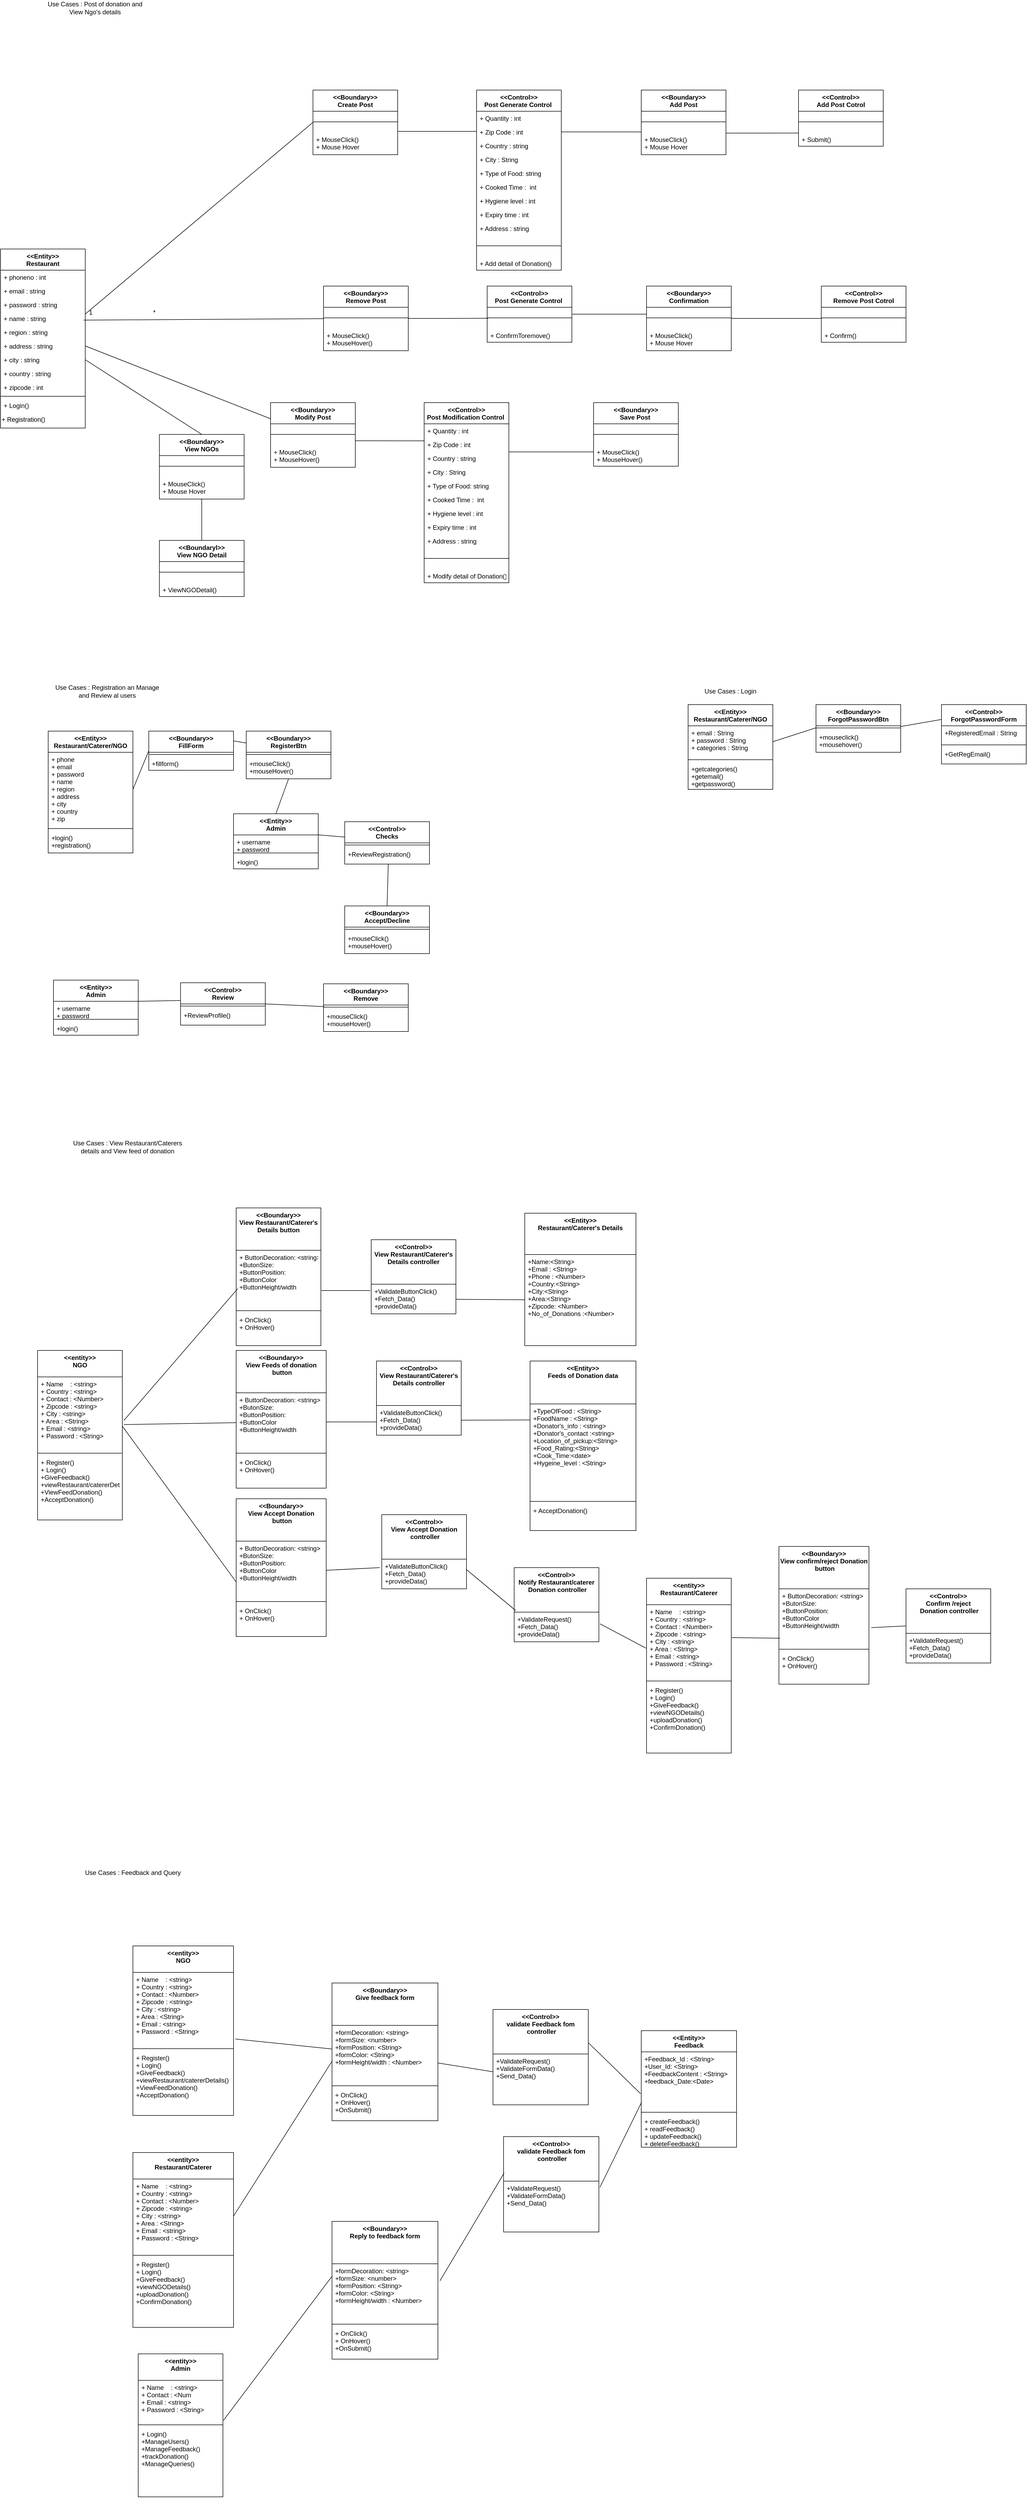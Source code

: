 <mxfile version="17.4.5" type="device"><diagram id="bze716YCPGI4Bp1tEQ7r" name="Page-1"><mxGraphModel dx="4611" dy="4694" grid="1" gridSize="10" guides="1" tooltips="1" connect="1" arrows="1" fold="1" page="1" pageScale="1" pageWidth="827" pageHeight="1169" math="0" shadow="0"><root><mxCell id="0"/><mxCell id="1" parent="0"/><mxCell id="rmr5leJwujtRwRTgrRHf-43" value="&lt;&lt;Entity&gt;&gt;&#10;Admin" style="swimlane;fontStyle=1;align=center;verticalAlign=top;childLayout=stackLayout;horizontal=1;startSize=40;horizontalStack=0;resizeParent=1;resizeParentMax=0;resizeLast=0;collapsible=1;marginBottom=0;" parent="1" vertex="1"><mxGeometry x="-110" y="-654" width="160" height="104" as="geometry"/></mxCell><mxCell id="rmr5leJwujtRwRTgrRHf-44" value="+ username&#10;+ password" style="text;strokeColor=none;fillColor=none;align=left;verticalAlign=top;spacingLeft=4;spacingRight=4;overflow=hidden;rotatable=0;points=[[0,0.5],[1,0.5]];portConstraint=eastwest;" parent="rmr5leJwujtRwRTgrRHf-43" vertex="1"><mxGeometry y="40" width="160" height="30" as="geometry"/></mxCell><mxCell id="rmr5leJwujtRwRTgrRHf-45" value="" style="line;strokeWidth=1;fillColor=none;align=left;verticalAlign=middle;spacingTop=-1;spacingLeft=3;spacingRight=3;rotatable=0;labelPosition=right;points=[];portConstraint=eastwest;" parent="rmr5leJwujtRwRTgrRHf-43" vertex="1"><mxGeometry y="70" width="160" height="8" as="geometry"/></mxCell><mxCell id="rmr5leJwujtRwRTgrRHf-46" value="+login()" style="text;strokeColor=none;fillColor=none;align=left;verticalAlign=top;spacingLeft=4;spacingRight=4;overflow=hidden;rotatable=0;points=[[0,0.5],[1,0.5]];portConstraint=eastwest;" parent="rmr5leJwujtRwRTgrRHf-43" vertex="1"><mxGeometry y="78" width="160" height="26" as="geometry"/></mxCell><mxCell id="rmr5leJwujtRwRTgrRHf-48" value="&lt;&lt;Entity&gt;&gt;&#10;Restaurant/Caterer/NGO" style="swimlane;fontStyle=1;align=center;verticalAlign=top;childLayout=stackLayout;horizontal=1;startSize=40;horizontalStack=0;resizeParent=1;resizeParentMax=0;resizeLast=0;collapsible=1;marginBottom=0;" parent="1" vertex="1"><mxGeometry x="-460" y="-810" width="160" height="230" as="geometry"/></mxCell><mxCell id="rmr5leJwujtRwRTgrRHf-49" value="+ phone&#10;+ email&#10;+ password&#10;+ name&#10;+ region&#10;+ address&#10;+ city&#10;+ country&#10;+ zip" style="text;strokeColor=none;fillColor=none;align=left;verticalAlign=top;spacingLeft=4;spacingRight=4;overflow=hidden;rotatable=0;points=[[0,0.5],[1,0.5]];portConstraint=eastwest;" parent="rmr5leJwujtRwRTgrRHf-48" vertex="1"><mxGeometry y="40" width="160" height="140" as="geometry"/></mxCell><mxCell id="rmr5leJwujtRwRTgrRHf-50" value="" style="line;strokeWidth=1;fillColor=none;align=left;verticalAlign=middle;spacingTop=-1;spacingLeft=3;spacingRight=3;rotatable=0;labelPosition=right;points=[];portConstraint=eastwest;" parent="rmr5leJwujtRwRTgrRHf-48" vertex="1"><mxGeometry y="180" width="160" height="8" as="geometry"/></mxCell><mxCell id="rmr5leJwujtRwRTgrRHf-51" value="+login()&#10;+registration()" style="text;strokeColor=none;fillColor=none;align=left;verticalAlign=top;spacingLeft=4;spacingRight=4;overflow=hidden;rotatable=0;points=[[0,0.5],[1,0.5]];portConstraint=eastwest;" parent="rmr5leJwujtRwRTgrRHf-48" vertex="1"><mxGeometry y="188" width="160" height="42" as="geometry"/></mxCell><mxCell id="rmr5leJwujtRwRTgrRHf-52" value="&lt;&lt;Boundary&gt;&gt;&#10;FillForm" style="swimlane;fontStyle=1;align=center;verticalAlign=top;childLayout=stackLayout;horizontal=1;startSize=40;horizontalStack=0;resizeParent=1;resizeParentMax=0;resizeLast=0;collapsible=1;marginBottom=0;" parent="1" vertex="1"><mxGeometry x="-270" y="-810" width="160" height="74" as="geometry"/></mxCell><mxCell id="rmr5leJwujtRwRTgrRHf-54" value="" style="line;strokeWidth=1;fillColor=none;align=left;verticalAlign=middle;spacingTop=-1;spacingLeft=3;spacingRight=3;rotatable=0;labelPosition=right;points=[];portConstraint=eastwest;" parent="rmr5leJwujtRwRTgrRHf-52" vertex="1"><mxGeometry y="40" width="160" height="8" as="geometry"/></mxCell><mxCell id="rmr5leJwujtRwRTgrRHf-55" value="+fillform()" style="text;strokeColor=none;fillColor=none;align=left;verticalAlign=top;spacingLeft=4;spacingRight=4;overflow=hidden;rotatable=0;points=[[0,0.5],[1,0.5]];portConstraint=eastwest;" parent="rmr5leJwujtRwRTgrRHf-52" vertex="1"><mxGeometry y="48" width="160" height="26" as="geometry"/></mxCell><mxCell id="rmr5leJwujtRwRTgrRHf-56" value="&lt;&lt;Boundary&gt;&gt;&#10;RegisterBtn" style="swimlane;fontStyle=1;align=center;verticalAlign=top;childLayout=stackLayout;horizontal=1;startSize=40;horizontalStack=0;resizeParent=1;resizeParentMax=0;resizeLast=0;collapsible=1;marginBottom=0;" parent="1" vertex="1"><mxGeometry x="-86" y="-810" width="160" height="90" as="geometry"/></mxCell><mxCell id="rmr5leJwujtRwRTgrRHf-57" value="" style="line;strokeWidth=1;fillColor=none;align=left;verticalAlign=middle;spacingTop=-1;spacingLeft=3;spacingRight=3;rotatable=0;labelPosition=right;points=[];portConstraint=eastwest;" parent="rmr5leJwujtRwRTgrRHf-56" vertex="1"><mxGeometry y="40" width="160" height="8" as="geometry"/></mxCell><mxCell id="rmr5leJwujtRwRTgrRHf-58" value="+mouseClick()&#10;+mouseHover()" style="text;strokeColor=none;fillColor=none;align=left;verticalAlign=top;spacingLeft=4;spacingRight=4;overflow=hidden;rotatable=0;points=[[0,0.5],[1,0.5]];portConstraint=eastwest;" parent="rmr5leJwujtRwRTgrRHf-56" vertex="1"><mxGeometry y="48" width="160" height="42" as="geometry"/></mxCell><mxCell id="rmr5leJwujtRwRTgrRHf-59" value="&lt;&lt;Control&gt;&gt;&#10;Checks" style="swimlane;fontStyle=1;align=center;verticalAlign=top;childLayout=stackLayout;horizontal=1;startSize=40;horizontalStack=0;resizeParent=1;resizeParentMax=0;resizeLast=0;collapsible=1;marginBottom=0;" parent="1" vertex="1"><mxGeometry x="100" y="-639" width="160" height="80" as="geometry"/></mxCell><mxCell id="rmr5leJwujtRwRTgrRHf-60" value="" style="line;strokeWidth=1;fillColor=none;align=left;verticalAlign=middle;spacingTop=-1;spacingLeft=3;spacingRight=3;rotatable=0;labelPosition=right;points=[];portConstraint=eastwest;" parent="rmr5leJwujtRwRTgrRHf-59" vertex="1"><mxGeometry y="40" width="160" height="8" as="geometry"/></mxCell><mxCell id="rmr5leJwujtRwRTgrRHf-61" value="+ReviewRegistration()" style="text;strokeColor=none;fillColor=none;align=left;verticalAlign=top;spacingLeft=4;spacingRight=4;overflow=hidden;rotatable=0;points=[[0,0.5],[1,0.5]];portConstraint=eastwest;" parent="rmr5leJwujtRwRTgrRHf-59" vertex="1"><mxGeometry y="48" width="160" height="32" as="geometry"/></mxCell><mxCell id="rmr5leJwujtRwRTgrRHf-62" value="&lt;&lt;Boundary&gt;&gt;&#10;Accept/Decline" style="swimlane;fontStyle=1;align=center;verticalAlign=top;childLayout=stackLayout;horizontal=1;startSize=40;horizontalStack=0;resizeParent=1;resizeParentMax=0;resizeLast=0;collapsible=1;marginBottom=0;" parent="1" vertex="1"><mxGeometry x="100" y="-480" width="160" height="90" as="geometry"/></mxCell><mxCell id="rmr5leJwujtRwRTgrRHf-63" value="" style="line;strokeWidth=1;fillColor=none;align=left;verticalAlign=middle;spacingTop=-1;spacingLeft=3;spacingRight=3;rotatable=0;labelPosition=right;points=[];portConstraint=eastwest;" parent="rmr5leJwujtRwRTgrRHf-62" vertex="1"><mxGeometry y="40" width="160" height="8" as="geometry"/></mxCell><mxCell id="rmr5leJwujtRwRTgrRHf-64" value="+mouseClick()&#10;+mouseHover()" style="text;strokeColor=none;fillColor=none;align=left;verticalAlign=top;spacingLeft=4;spacingRight=4;overflow=hidden;rotatable=0;points=[[0,0.5],[1,0.5]];portConstraint=eastwest;" parent="rmr5leJwujtRwRTgrRHf-62" vertex="1"><mxGeometry y="48" width="160" height="42" as="geometry"/></mxCell><mxCell id="rmr5leJwujtRwRTgrRHf-65" value="" style="endArrow=none;html=1;rounded=0;exitX=1;exitY=0.5;exitDx=0;exitDy=0;entryX=0;entryY=0.5;entryDx=0;entryDy=0;" parent="1" source="rmr5leJwujtRwRTgrRHf-49" target="rmr5leJwujtRwRTgrRHf-52" edge="1"><mxGeometry width="50" height="50" relative="1" as="geometry"><mxPoint x="-260" y="-660" as="sourcePoint"/><mxPoint x="-210" y="-710" as="targetPoint"/></mxGeometry></mxCell><mxCell id="rmr5leJwujtRwRTgrRHf-66" value="" style="endArrow=none;html=1;rounded=0;exitX=1;exitY=0.25;exitDx=0;exitDy=0;entryX=0;entryY=0.25;entryDx=0;entryDy=0;" parent="1" source="rmr5leJwujtRwRTgrRHf-52" target="rmr5leJwujtRwRTgrRHf-56" edge="1"><mxGeometry width="50" height="50" relative="1" as="geometry"><mxPoint x="-290" y="-690" as="sourcePoint"/><mxPoint x="-260" y="-763" as="targetPoint"/></mxGeometry></mxCell><mxCell id="rmr5leJwujtRwRTgrRHf-67" value="" style="endArrow=none;html=1;rounded=0;exitX=0.5;exitY=0;exitDx=0;exitDy=0;" parent="1" source="rmr5leJwujtRwRTgrRHf-43" edge="1"><mxGeometry width="50" height="50" relative="1" as="geometry"><mxPoint x="-100" y="-781.5" as="sourcePoint"/><mxPoint x="-6" y="-720" as="targetPoint"/></mxGeometry></mxCell><mxCell id="rmr5leJwujtRwRTgrRHf-68" value="" style="endArrow=none;html=1;rounded=0;exitX=0;exitY=0.362;exitDx=0;exitDy=0;entryX=1.002;entryY=-0.006;entryDx=0;entryDy=0;entryPerimeter=0;exitPerimeter=0;" parent="1" source="rmr5leJwujtRwRTgrRHf-59" target="rmr5leJwujtRwRTgrRHf-44" edge="1"><mxGeometry width="50" height="50" relative="1" as="geometry"><mxPoint x="110" y="-774" as="sourcePoint"/><mxPoint x="84" y="-777.5" as="targetPoint"/></mxGeometry></mxCell><mxCell id="rmr5leJwujtRwRTgrRHf-69" value="" style="endArrow=none;html=1;rounded=0;exitX=0.5;exitY=0;exitDx=0;exitDy=0;entryX=0.514;entryY=0.985;entryDx=0;entryDy=0;entryPerimeter=0;" parent="1" source="rmr5leJwujtRwRTgrRHf-62" target="rmr5leJwujtRwRTgrRHf-61" edge="1"><mxGeometry width="50" height="50" relative="1" as="geometry"><mxPoint x="190" y="-660" as="sourcePoint"/><mxPoint x="180" y="-570" as="targetPoint"/></mxGeometry></mxCell><mxCell id="rmr5leJwujtRwRTgrRHf-79" value="&lt;&lt;Entity&gt;&gt;&#10;Admin" style="swimlane;fontStyle=1;align=center;verticalAlign=top;childLayout=stackLayout;horizontal=1;startSize=40;horizontalStack=0;resizeParent=1;resizeParentMax=0;resizeLast=0;collapsible=1;marginBottom=0;" parent="1" vertex="1"><mxGeometry x="-450" y="-340" width="160" height="104" as="geometry"/></mxCell><mxCell id="rmr5leJwujtRwRTgrRHf-80" value="+ username&#10;+ password" style="text;strokeColor=none;fillColor=none;align=left;verticalAlign=top;spacingLeft=4;spacingRight=4;overflow=hidden;rotatable=0;points=[[0,0.5],[1,0.5]];portConstraint=eastwest;" parent="rmr5leJwujtRwRTgrRHf-79" vertex="1"><mxGeometry y="40" width="160" height="30" as="geometry"/></mxCell><mxCell id="rmr5leJwujtRwRTgrRHf-81" value="" style="line;strokeWidth=1;fillColor=none;align=left;verticalAlign=middle;spacingTop=-1;spacingLeft=3;spacingRight=3;rotatable=0;labelPosition=right;points=[];portConstraint=eastwest;" parent="rmr5leJwujtRwRTgrRHf-79" vertex="1"><mxGeometry y="70" width="160" height="8" as="geometry"/></mxCell><mxCell id="rmr5leJwujtRwRTgrRHf-82" value="+login()" style="text;strokeColor=none;fillColor=none;align=left;verticalAlign=top;spacingLeft=4;spacingRight=4;overflow=hidden;rotatable=0;points=[[0,0.5],[1,0.5]];portConstraint=eastwest;" parent="rmr5leJwujtRwRTgrRHf-79" vertex="1"><mxGeometry y="78" width="160" height="26" as="geometry"/></mxCell><mxCell id="rmr5leJwujtRwRTgrRHf-83" value="&lt;&lt;Control&gt;&gt;&#10;Review" style="swimlane;fontStyle=1;align=center;verticalAlign=top;childLayout=stackLayout;horizontal=1;startSize=40;horizontalStack=0;resizeParent=1;resizeParentMax=0;resizeLast=0;collapsible=1;marginBottom=0;" parent="1" vertex="1"><mxGeometry x="-210" y="-335" width="160" height="80" as="geometry"/></mxCell><mxCell id="rmr5leJwujtRwRTgrRHf-84" value="" style="line;strokeWidth=1;fillColor=none;align=left;verticalAlign=middle;spacingTop=-1;spacingLeft=3;spacingRight=3;rotatable=0;labelPosition=right;points=[];portConstraint=eastwest;" parent="rmr5leJwujtRwRTgrRHf-83" vertex="1"><mxGeometry y="40" width="160" height="8" as="geometry"/></mxCell><mxCell id="rmr5leJwujtRwRTgrRHf-85" value="+ReviewProfile()" style="text;strokeColor=none;fillColor=none;align=left;verticalAlign=top;spacingLeft=4;spacingRight=4;overflow=hidden;rotatable=0;points=[[0,0.5],[1,0.5]];portConstraint=eastwest;" parent="rmr5leJwujtRwRTgrRHf-83" vertex="1"><mxGeometry y="48" width="160" height="32" as="geometry"/></mxCell><mxCell id="rmr5leJwujtRwRTgrRHf-86" value="" style="endArrow=none;html=1;rounded=0;entryX=-0.004;entryY=0.418;entryDx=0;entryDy=0;entryPerimeter=0;" parent="1" target="rmr5leJwujtRwRTgrRHf-83" edge="1"><mxGeometry width="50" height="50" relative="1" as="geometry"><mxPoint x="-290" y="-300" as="sourcePoint"/><mxPoint x="-220" y="-300" as="targetPoint"/></mxGeometry></mxCell><mxCell id="rmr5leJwujtRwRTgrRHf-87" value="&lt;&lt;Boundary&gt;&gt;&#10;Remove" style="swimlane;fontStyle=1;align=center;verticalAlign=top;childLayout=stackLayout;horizontal=1;startSize=40;horizontalStack=0;resizeParent=1;resizeParentMax=0;resizeLast=0;collapsible=1;marginBottom=0;" parent="1" vertex="1"><mxGeometry x="60" y="-333" width="160" height="90" as="geometry"/></mxCell><mxCell id="rmr5leJwujtRwRTgrRHf-88" value="" style="line;strokeWidth=1;fillColor=none;align=left;verticalAlign=middle;spacingTop=-1;spacingLeft=3;spacingRight=3;rotatable=0;labelPosition=right;points=[];portConstraint=eastwest;" parent="rmr5leJwujtRwRTgrRHf-87" vertex="1"><mxGeometry y="40" width="160" height="8" as="geometry"/></mxCell><mxCell id="rmr5leJwujtRwRTgrRHf-89" value="+mouseClick()&#10;+mouseHover()" style="text;strokeColor=none;fillColor=none;align=left;verticalAlign=top;spacingLeft=4;spacingRight=4;overflow=hidden;rotatable=0;points=[[0,0.5],[1,0.5]];portConstraint=eastwest;" parent="rmr5leJwujtRwRTgrRHf-87" vertex="1"><mxGeometry y="48" width="160" height="42" as="geometry"/></mxCell><mxCell id="rmr5leJwujtRwRTgrRHf-90" value="" style="endArrow=none;html=1;rounded=0;entryX=1;entryY=0.5;entryDx=0;entryDy=0;exitX=0.007;exitY=0.368;exitDx=0;exitDy=0;exitPerimeter=0;" parent="1" source="rmr5leJwujtRwRTgrRHf-88" target="rmr5leJwujtRwRTgrRHf-83" edge="1"><mxGeometry width="50" height="50" relative="1" as="geometry"><mxPoint x="-120" y="-325" as="sourcePoint"/><mxPoint x="-50" y="-408.82" as="targetPoint"/></mxGeometry></mxCell><mxCell id="SFKKDvU1aD2M1H-neqry-1" value="" style="resizable=0;align=left;verticalAlign=bottom;labelBackgroundColor=none;fontSize=12;direction=north;" connectable="0" vertex="1" parent="1"><mxGeometry x="660" y="-1102.002" as="geometry"/></mxCell><mxCell id="SFKKDvU1aD2M1H-neqry-2" value="&lt;&lt;Entity&gt;&gt;&#10;Restaurant" style="swimlane;fontStyle=1;align=center;verticalAlign=top;childLayout=stackLayout;horizontal=1;startSize=40;horizontalStack=0;resizeParent=1;resizeParentMax=0;resizeLast=0;collapsible=1;marginBottom=0;" vertex="1" parent="1"><mxGeometry x="-550" y="-1720" width="160" height="338" as="geometry"/></mxCell><mxCell id="SFKKDvU1aD2M1H-neqry-3" value="+ phoneno : int" style="text;strokeColor=none;fillColor=none;align=left;verticalAlign=top;spacingLeft=4;spacingRight=4;overflow=hidden;rotatable=0;points=[[0,0.5],[1,0.5]];portConstraint=eastwest;" vertex="1" parent="SFKKDvU1aD2M1H-neqry-2"><mxGeometry y="40" width="160" height="26" as="geometry"/></mxCell><mxCell id="SFKKDvU1aD2M1H-neqry-4" value="+ email : string" style="text;strokeColor=none;fillColor=none;align=left;verticalAlign=top;spacingLeft=4;spacingRight=4;overflow=hidden;rotatable=0;points=[[0,0.5],[1,0.5]];portConstraint=eastwest;" vertex="1" parent="SFKKDvU1aD2M1H-neqry-2"><mxGeometry y="66" width="160" height="26" as="geometry"/></mxCell><mxCell id="SFKKDvU1aD2M1H-neqry-5" value="+ password : string" style="text;strokeColor=none;fillColor=none;align=left;verticalAlign=top;spacingLeft=4;spacingRight=4;overflow=hidden;rotatable=0;points=[[0,0.5],[1,0.5]];portConstraint=eastwest;" vertex="1" parent="SFKKDvU1aD2M1H-neqry-2"><mxGeometry y="92" width="160" height="26" as="geometry"/></mxCell><mxCell id="SFKKDvU1aD2M1H-neqry-6" value="+ name : string" style="text;strokeColor=none;fillColor=none;align=left;verticalAlign=top;spacingLeft=4;spacingRight=4;overflow=hidden;rotatable=0;points=[[0,0.5],[1,0.5]];portConstraint=eastwest;" vertex="1" parent="SFKKDvU1aD2M1H-neqry-2"><mxGeometry y="118" width="160" height="26" as="geometry"/></mxCell><mxCell id="SFKKDvU1aD2M1H-neqry-7" value="+ region : string" style="text;strokeColor=none;fillColor=none;align=left;verticalAlign=top;spacingLeft=4;spacingRight=4;overflow=hidden;rotatable=0;points=[[0,0.5],[1,0.5]];portConstraint=eastwest;" vertex="1" parent="SFKKDvU1aD2M1H-neqry-2"><mxGeometry y="144" width="160" height="26" as="geometry"/></mxCell><mxCell id="SFKKDvU1aD2M1H-neqry-8" value="+ address : string" style="text;strokeColor=none;fillColor=none;align=left;verticalAlign=top;spacingLeft=4;spacingRight=4;overflow=hidden;rotatable=0;points=[[0,0.5],[1,0.5]];portConstraint=eastwest;" vertex="1" parent="SFKKDvU1aD2M1H-neqry-2"><mxGeometry y="170" width="160" height="26" as="geometry"/></mxCell><mxCell id="SFKKDvU1aD2M1H-neqry-9" value="+ city : string" style="text;strokeColor=none;fillColor=none;align=left;verticalAlign=top;spacingLeft=4;spacingRight=4;overflow=hidden;rotatable=0;points=[[0,0.5],[1,0.5]];portConstraint=eastwest;" vertex="1" parent="SFKKDvU1aD2M1H-neqry-2"><mxGeometry y="196" width="160" height="26" as="geometry"/></mxCell><mxCell id="SFKKDvU1aD2M1H-neqry-10" value="+ country : string" style="text;strokeColor=none;fillColor=none;align=left;verticalAlign=top;spacingLeft=4;spacingRight=4;overflow=hidden;rotatable=0;points=[[0,0.5],[1,0.5]];portConstraint=eastwest;" vertex="1" parent="SFKKDvU1aD2M1H-neqry-2"><mxGeometry y="222" width="160" height="26" as="geometry"/></mxCell><mxCell id="SFKKDvU1aD2M1H-neqry-11" value="+ zipcode : int" style="text;strokeColor=none;fillColor=none;align=left;verticalAlign=top;spacingLeft=4;spacingRight=4;overflow=hidden;rotatable=0;points=[[0,0.5],[1,0.5]];portConstraint=eastwest;" vertex="1" parent="SFKKDvU1aD2M1H-neqry-2"><mxGeometry y="248" width="160" height="26" as="geometry"/></mxCell><mxCell id="SFKKDvU1aD2M1H-neqry-12" value="" style="line;strokeWidth=1;fillColor=none;align=left;verticalAlign=middle;spacingTop=-1;spacingLeft=3;spacingRight=3;rotatable=0;labelPosition=right;points=[];portConstraint=eastwest;" vertex="1" parent="SFKKDvU1aD2M1H-neqry-2"><mxGeometry y="274" width="160" height="8" as="geometry"/></mxCell><mxCell id="SFKKDvU1aD2M1H-neqry-13" value="+ Login()" style="text;strokeColor=none;fillColor=none;align=left;verticalAlign=top;spacingLeft=4;spacingRight=4;overflow=hidden;rotatable=0;points=[[0,0.5],[1,0.5]];portConstraint=eastwest;" vertex="1" parent="SFKKDvU1aD2M1H-neqry-2"><mxGeometry y="282" width="160" height="26" as="geometry"/></mxCell><mxCell id="SFKKDvU1aD2M1H-neqry-14" value="&lt;span style=&quot;color: rgb(0 , 0 , 0) ; font-family: &amp;#34;helvetica&amp;#34; ; font-size: 12px ; font-style: normal ; font-weight: 400 ; letter-spacing: normal ; text-align: left ; text-indent: 0px ; text-transform: none ; word-spacing: 0px ; background-color: rgb(248 , 249 , 250) ; display: inline ; float: none&quot;&gt;+ Registration()&lt;/span&gt;" style="text;whiteSpace=wrap;html=1;" vertex="1" parent="SFKKDvU1aD2M1H-neqry-2"><mxGeometry y="308" width="160" height="30" as="geometry"/></mxCell><mxCell id="SFKKDvU1aD2M1H-neqry-15" value="&lt;&lt;Boundary&gt;&gt;&#10;Create Post" style="swimlane;fontStyle=1;align=center;verticalAlign=top;childLayout=stackLayout;horizontal=1;startSize=40;horizontalStack=0;resizeParent=1;resizeParentMax=0;resizeLast=0;collapsible=1;marginBottom=0;" vertex="1" parent="1"><mxGeometry x="40" y="-2020" width="160" height="122" as="geometry"/></mxCell><mxCell id="SFKKDvU1aD2M1H-neqry-16" value="" style="line;strokeWidth=1;fillColor=none;align=left;verticalAlign=middle;spacingTop=-1;spacingLeft=3;spacingRight=3;rotatable=0;labelPosition=right;points=[];portConstraint=eastwest;" vertex="1" parent="SFKKDvU1aD2M1H-neqry-15"><mxGeometry y="40" width="160" height="40" as="geometry"/></mxCell><mxCell id="SFKKDvU1aD2M1H-neqry-17" value="+ MouseClick()&#10;+ Mouse Hover" style="text;strokeColor=none;fillColor=none;align=left;verticalAlign=top;spacingLeft=4;spacingRight=4;overflow=hidden;rotatable=0;points=[[0,0.5],[1,0.5]];portConstraint=eastwest;" vertex="1" parent="SFKKDvU1aD2M1H-neqry-15"><mxGeometry y="80" width="160" height="42" as="geometry"/></mxCell><mxCell id="SFKKDvU1aD2M1H-neqry-18" style="edgeStyle=orthogonalEdgeStyle;rounded=0;orthogonalLoop=1;jettySize=auto;html=1;entryX=0.997;entryY=-0.048;entryDx=0;entryDy=0;entryPerimeter=0;endArrow=none;endFill=0;strokeWidth=1;" edge="1" parent="1" source="SFKKDvU1aD2M1H-neqry-19" target="SFKKDvU1aD2M1H-neqry-17"><mxGeometry relative="1" as="geometry"><Array as="points"><mxPoint x="300" y="-1942"/><mxPoint x="300" y="-1942"/></Array></mxGeometry></mxCell><mxCell id="SFKKDvU1aD2M1H-neqry-19" value="&lt;&lt;Control&gt;&gt;&#10;Post Generate Control " style="swimlane;fontStyle=1;align=center;verticalAlign=top;childLayout=stackLayout;horizontal=1;startSize=40;horizontalStack=0;resizeParent=1;resizeParentMax=0;resizeLast=0;collapsible=1;marginBottom=0;" vertex="1" parent="1"><mxGeometry x="349" y="-2020" width="160" height="340" as="geometry"><mxRectangle x="219" y="-940" width="160" height="40" as="alternateBounds"/></mxGeometry></mxCell><mxCell id="SFKKDvU1aD2M1H-neqry-20" value="" style="resizable=0;align=left;verticalAlign=bottom;labelBackgroundColor=none;fontSize=12;" connectable="0" vertex="1" parent="SFKKDvU1aD2M1H-neqry-19"><mxGeometry y="40" width="160" as="geometry"/></mxCell><mxCell id="SFKKDvU1aD2M1H-neqry-21" value="" style="resizable=0;align=left;verticalAlign=bottom;labelBackgroundColor=none;fontSize=12;" connectable="0" vertex="1" parent="SFKKDvU1aD2M1H-neqry-19"><mxGeometry y="40" width="160" as="geometry"/></mxCell><mxCell id="SFKKDvU1aD2M1H-neqry-22" value="+ Quantity : int" style="text;align=left;verticalAlign=top;spacingLeft=4;spacingRight=4;overflow=hidden;rotatable=0;points=[[0,0.5],[1,0.5]];portConstraint=eastwest;" vertex="1" parent="SFKKDvU1aD2M1H-neqry-19"><mxGeometry y="40" width="160" height="26" as="geometry"/></mxCell><mxCell id="SFKKDvU1aD2M1H-neqry-23" value="+ Zip Code : int" style="text;align=left;verticalAlign=top;spacingLeft=4;spacingRight=4;overflow=hidden;rotatable=0;points=[[0,0.5],[1,0.5]];portConstraint=eastwest;rounded=0;shadow=0;html=0;" vertex="1" parent="SFKKDvU1aD2M1H-neqry-19"><mxGeometry y="66" width="160" height="26" as="geometry"/></mxCell><mxCell id="SFKKDvU1aD2M1H-neqry-24" value="+ Country : string" style="text;align=left;verticalAlign=top;spacingLeft=4;spacingRight=4;overflow=hidden;rotatable=0;points=[[0,0.5],[1,0.5]];portConstraint=eastwest;rounded=0;shadow=0;html=0;" vertex="1" parent="SFKKDvU1aD2M1H-neqry-19"><mxGeometry y="92" width="160" height="26" as="geometry"/></mxCell><mxCell id="SFKKDvU1aD2M1H-neqry-25" value="+ City : String" style="text;align=left;verticalAlign=top;spacingLeft=4;spacingRight=4;overflow=hidden;rotatable=0;points=[[0,0.5],[1,0.5]];portConstraint=eastwest;rounded=0;shadow=0;html=0;" vertex="1" parent="SFKKDvU1aD2M1H-neqry-19"><mxGeometry y="118" width="160" height="26" as="geometry"/></mxCell><mxCell id="SFKKDvU1aD2M1H-neqry-26" value="+ Type of Food: string" style="text;align=left;verticalAlign=top;spacingLeft=4;spacingRight=4;overflow=hidden;rotatable=0;points=[[0,0.5],[1,0.5]];portConstraint=eastwest;rounded=0;shadow=0;html=0;" vertex="1" parent="SFKKDvU1aD2M1H-neqry-19"><mxGeometry y="144" width="160" height="26" as="geometry"/></mxCell><mxCell id="SFKKDvU1aD2M1H-neqry-27" value="+ Cooked Time :  int" style="text;align=left;verticalAlign=top;spacingLeft=4;spacingRight=4;overflow=hidden;rotatable=0;points=[[0,0.5],[1,0.5]];portConstraint=eastwest;rounded=0;shadow=0;html=0;" vertex="1" parent="SFKKDvU1aD2M1H-neqry-19"><mxGeometry y="170" width="160" height="26" as="geometry"/></mxCell><mxCell id="SFKKDvU1aD2M1H-neqry-28" value="+ Hygiene level : int&#10;" style="text;align=left;verticalAlign=top;spacingLeft=4;spacingRight=4;overflow=hidden;rotatable=0;points=[[0,0.5],[1,0.5]];portConstraint=eastwest;rounded=0;shadow=0;html=0;" vertex="1" parent="SFKKDvU1aD2M1H-neqry-19"><mxGeometry y="196" width="160" height="26" as="geometry"/></mxCell><mxCell id="SFKKDvU1aD2M1H-neqry-29" value="+ Expiry time : int" style="text;align=left;verticalAlign=top;spacingLeft=4;spacingRight=4;overflow=hidden;rotatable=0;points=[[0,0.5],[1,0.5]];portConstraint=eastwest;rounded=0;shadow=0;html=0;" vertex="1" parent="SFKKDvU1aD2M1H-neqry-19"><mxGeometry y="222" width="160" height="26" as="geometry"/></mxCell><mxCell id="SFKKDvU1aD2M1H-neqry-30" value="+ Address : string" style="text;align=left;verticalAlign=top;spacingLeft=4;spacingRight=4;overflow=hidden;rotatable=0;points=[[0,0.5],[1,0.5]];portConstraint=eastwest;rounded=0;shadow=0;html=0;" vertex="1" parent="SFKKDvU1aD2M1H-neqry-19"><mxGeometry y="248" width="160" height="26" as="geometry"/></mxCell><mxCell id="SFKKDvU1aD2M1H-neqry-31" value="" style="line;strokeWidth=1;fillColor=none;align=left;verticalAlign=middle;spacingTop=-1;spacingLeft=3;spacingRight=3;rotatable=0;labelPosition=right;points=[];portConstraint=eastwest;" vertex="1" parent="SFKKDvU1aD2M1H-neqry-19"><mxGeometry y="274" width="160" height="40" as="geometry"/></mxCell><mxCell id="SFKKDvU1aD2M1H-neqry-32" value="+ Add detail of Donation()" style="text;strokeColor=none;fillColor=none;align=left;verticalAlign=top;spacingLeft=4;spacingRight=4;overflow=hidden;rotatable=0;points=[[0,0.5],[1,0.5]];portConstraint=eastwest;" vertex="1" parent="SFKKDvU1aD2M1H-neqry-19"><mxGeometry y="314" width="160" height="26" as="geometry"/></mxCell><mxCell id="SFKKDvU1aD2M1H-neqry-33" value="&lt;span style=&quot;color: rgba(0 , 0 , 0 , 0) ; font-family: monospace ; font-size: 0px&quot;&gt;%3CmxGraphModel%3E%3Croot%3E%3CmxCell%20id%3D%220%22%2F%3E%3CmxCell%20id%3D%221%22%20parent%3D%220%22%2F%3E%3CmxCell%20id%3D%222%22%20value%3D%22%22%20style%3D%22resizable%3D0%3Balign%3Dleft%3BverticalAlign%3Dbottom%3BlabelBackgroundColor%3Dnone%3BfontSize%3D12%3B%22%20connectable%3D%220%22%20vertex%3D%221%22%20parent%3D%221%22%3E%3CmxGeometry%20x%3D%22420%22%20y%3D%22505%22%20width%3D%22160%22%20as%3D%22geometry%22%2F%3E%3C%2FmxCell%3E%3CmxCell%20id%3D%223%22%20value%3D%22%22%20style%3D%22resizable%3D0%3Balign%3Dleft%3BverticalAlign%3Dbottom%3BlabelBackgroundColor%3Dnone%3BfontSize%3D12%3B%22%20connectable%3D%220%22%20vertex%3D%221%22%20parent%3D%221%22%3E%3CmxGeometry%20x%3D%22420%22%20y%3D%22505%22%20width%3D%22160%22%20as%3D%22geometry%22%2F%3E%3C%2FmxCell%3E%3CmxCell%20id%3D%224%22%20value%3D%22%2B%20Quantity%20%3A%20int%22%20style%3D%22text%3Balign%3Dleft%3BverticalAlign%3Dtop%3BspacingLeft%3D4%3BspacingRight%3D4%3Boverflow%3Dhidden%3Brotatable%3D0%3Bpoints%3D%5B%5B0%2C0.5%5D%2C%5B1%2C0.5%5D%5D%3BportConstraint%3Deastwest%3B%22%20vertex%3D%221%22%20parent%3D%221%22%3E%3CmxGeometry%20x%3D%22420%22%20y%3D%22505%22%20width%3D%22160%22%20height%3D%2226%22%20as%3D%22geometry%22%2F%3E%3C%2FmxCell%3E%3CmxCell%20id%3D%225%22%20value%3D%22%2B%20Zip%20Code%20%3A%20int%22%20style%3D%22text%3Balign%3Dleft%3BverticalAlign%3Dtop%3BspacingLeft%3D4%3BspacingRight%3D4%3Boverflow%3Dhidden%3Brotatable%3D0%3Bpoints%3D%5B%5B0%2C0.5%5D%2C%5B1%2C0.5%5D%5D%3BportConstraint%3Deastwest%3Brounded%3D0%3Bshadow%3D0%3Bhtml%3D0%3B%22%20vertex%3D%221%22%20parent%3D%221%22%3E%3CmxGeometry%20x%3D%22420%22%20y%3D%22531%22%20width%3D%22160%22%20height%3D%2226%22%20as%3D%22geometry%22%2F%3E%3C%2FmxCell%3E%3CmxCell%20id%3D%226%22%20value%3D%22%2B%20Country%20%3A%20string%22%20style%3D%22text%3Balign%3Dleft%3BverticalAlign%3Dtop%3BspacingLeft%3D4%3BspacingRight%3D4%3Boverflow%3Dhidden%3Brotatable%3D0%3Bpoints%3D%5B%5B0%2C0.5%5D%2C%5B1%2C0.5%5D%5D%3BportConstraint%3Deastwest%3Brounded%3D0%3Bshadow%3D0%3Bhtml%3D0%3B%22%20vertex%3D%221%22%20parent%3D%221%22%3E%3CmxGeometry%20x%3D%22420%22%20y%3D%22557%22%20width%3D%22160%22%20height%3D%2226%22%20as%3D%22geometry%22%2F%3E%3C%2FmxCell%3E%3CmxCell%20id%3D%227%22%20value%3D%22%2B%20City%20%3A%20String%22%20style%3D%22text%3Balign%3Dleft%3BverticalAlign%3Dtop%3BspacingLeft%3D4%3BspacingRight%3D4%3Boverflow%3Dhidden%3Brotatable%3D0%3Bpoints%3D%5B%5B0%2C0.5%5D%2C%5B1%2C0.5%5D%5D%3BportConstraint%3Deastwest%3Brounded%3D0%3Bshadow%3D0%3Bhtml%3D0%3B%22%20vertex%3D%221%22%20parent%3D%221%22%3E%3CmxGeometry%20x%3D%22420%22%20y%3D%22583%22%20width%3D%22160%22%20height%3D%2226%22%20as%3D%22geometry%22%2F%3E%3C%2FmxCell%3E%3CmxCell%20id%3D%228%22%20value%3D%22%2B%20Address%20%3A%20string%22%20style%3D%22text%3Balign%3Dleft%3BverticalAlign%3Dtop%3BspacingLeft%3D4%3BspacingRight%3D4%3Boverflow%3Dhidden%3Brotatable%3D0%3Bpoints%3D%5B%5B0%2C0.5%5D%2C%5B1%2C0.5%5D%5D%3BportConstraint%3Deastwest%3Brounded%3D0%3Bshadow%3D0%3Bhtml%3D0%3B%22%20vertex%3D%221%22%20parent%3D%221%22%3E%3CmxGeometry%20x%3D%22420%22%20y%3D%22609%22%20width%3D%22160%22%20height%3D%2226%22%20as%3D%22geometry%22%2F%3E%3C%2FmxCell%3E%3CmxCell%20id%3D%229%22%20value%3D%22%2B%20Expiry%20time%20%3A%20int%22%20style%3D%22text%3Balign%3Dleft%3BverticalAlign%3Dtop%3BspacingLeft%3D4%3BspacingRight%3D4%3Boverflow%3Dhidden%3Brotatable%3D0%3Bpoints%3D%5B%5B0%2C0.5%5D%2C%5B1%2C0.5%5D%5D%3BportConstraint%3Deastwest%3Brounded%3D0%3Bshadow%3D0%3Bhtml%3D0%3B%22%20vertex%3D%221%22%20parent%3D%221%22%3E%3CmxGeometry%20x%3D%22420%22%20y%3D%22635%22%20width%3D%22160%22%20height%3D%2226%22%20as%3D%22geometry%22%2F%3E%3C%2FmxCell%3E%3CmxCell%20id%3D%2210%22%20value%3D%22%2B%20Hygiene%20level%20%3A%20int%26%2310%3B%22%20style%3D%22text%3Balign%3Dleft%3BverticalAlign%3Dtop%3BspacingLeft%3D4%3BspacingRight%3D4%3Boverflow%3Dhidden%3Brotatable%3D0%3Bpoints%3D%5B%5B0%2C0.5%5D%2C%5B1%2C0.5%5D%5D%3BportConstraint%3Deastwest%3Brounded%3D0%3Bshadow%3D0%3Bhtml%3D0%3B%22%20vertex%3D%221%22%20parent%3D%221%22%3E%3CmxGeometry%20x%3D%22420%22%20y%3D%22661%22%20width%3D%22160%22%20height%3D%2226%22%20as%3D%22geometry%22%2F%3E%3C%2FmxCell%3E%3CmxCell%20id%3D%2211%22%20value%3D%22%2B%20Cooked%20Time%20%3A%C2%A0%20int%22%20style%3D%22text%3Balign%3Dleft%3BverticalAlign%3Dtop%3BspacingLeft%3D4%3BspacingRight%3D4%3Boverflow%3Dhidden%3Brotatable%3D0%3Bpoints%3D%5B%5B0%2C0.5%5D%2C%5B1%2C0.5%5D%5D%3BportConstraint%3Deastwest%3Brounded%3D0%3Bshadow%3D0%3Bhtml%3D0%3B%22%20vertex%3D%221%22%20parent%3D%221%22%3E%3CmxGeometry%20x%3D%22420%22%20y%3D%22687%22%20width%3D%22160%22%20height%3D%2226%22%20as%3D%22geometry%22%2F%3E%3C%2FmxCell%3E%3CmxCell%20id%3D%2212%22%20value%3D%22%2B%20Type%20of%20Food%3A%20string%22%20style%3D%22text%3Balign%3Dleft%3BverticalAlign%3Dtop%3BspacingLeft%3D4%3BspacingRight%3D4%3Boverflow%3Dhidden%3Brotatable%3D0%3Bpoints%3D%5B%5B0%2C0.5%5D%2C%5B1%2C0.5%5D%5D%3BportConstraint%3Deastwest%3Brounded%3D0%3Bshadow%3D0%3Bhtml%3D0%3B%22%20vertex%3D%221%22%20parent%3D%221%22%3E%3CmxGeometry%20x%3D%22420%22%20y%3D%22713%22%20width%3D%22160%22%20height%3D%2226%22%20as%3D%22geometry%22%2F%3E%3C%2FmxCell%3E%3C%2Froot%3E%3C%2FmxGraphModel%3E&lt;/span&gt;" style="text;html=1;align=center;verticalAlign=middle;resizable=0;points=[];autosize=1;strokeColor=none;fillColor=none;" vertex="1" parent="1"><mxGeometry x="370" y="-1850" width="20" height="20" as="geometry"/></mxCell><mxCell id="SFKKDvU1aD2M1H-neqry-34" style="edgeStyle=orthogonalEdgeStyle;rounded=0;orthogonalLoop=1;jettySize=auto;html=1;entryX=-0.003;entryY=0.045;entryDx=0;entryDy=0;entryPerimeter=0;endArrow=none;endFill=0;strokeWidth=1;" edge="1" parent="1" source="SFKKDvU1aD2M1H-neqry-35" target="SFKKDvU1aD2M1H-neqry-42"><mxGeometry relative="1" as="geometry"><Array as="points"><mxPoint x="889" y="-1939"/></Array></mxGeometry></mxCell><mxCell id="SFKKDvU1aD2M1H-neqry-35" value="&lt;&lt;Boundary&gt;&gt;&#10;Add Post" style="swimlane;fontStyle=1;align=center;verticalAlign=top;childLayout=stackLayout;horizontal=1;startSize=40;horizontalStack=0;resizeParent=1;resizeParentMax=0;resizeLast=0;collapsible=1;marginBottom=0;" vertex="1" parent="1"><mxGeometry x="660" y="-2020" width="160" height="122" as="geometry"/></mxCell><mxCell id="SFKKDvU1aD2M1H-neqry-36" value="" style="line;strokeWidth=1;fillColor=none;align=left;verticalAlign=middle;spacingTop=-1;spacingLeft=3;spacingRight=3;rotatable=0;labelPosition=right;points=[];portConstraint=eastwest;" vertex="1" parent="SFKKDvU1aD2M1H-neqry-35"><mxGeometry y="40" width="160" height="40" as="geometry"/></mxCell><mxCell id="SFKKDvU1aD2M1H-neqry-37" value="+ MouseClick()&#10;+ Mouse Hover" style="text;strokeColor=none;fillColor=none;align=left;verticalAlign=top;spacingLeft=4;spacingRight=4;overflow=hidden;rotatable=0;points=[[0,0.5],[1,0.5]];portConstraint=eastwest;" vertex="1" parent="SFKKDvU1aD2M1H-neqry-35"><mxGeometry y="80" width="160" height="42" as="geometry"/></mxCell><mxCell id="SFKKDvU1aD2M1H-neqry-38" value="&lt;&lt;Control&gt;&gt;&#10;Add Post Cotrol" style="swimlane;fontStyle=1;align=center;verticalAlign=top;childLayout=stackLayout;horizontal=1;startSize=40;horizontalStack=0;resizeParent=1;resizeParentMax=0;resizeLast=0;collapsible=1;marginBottom=0;" vertex="1" parent="1"><mxGeometry x="957" y="-2020" width="160" height="106" as="geometry"/></mxCell><mxCell id="SFKKDvU1aD2M1H-neqry-39" value="" style="resizable=0;align=left;verticalAlign=bottom;labelBackgroundColor=none;fontSize=12;" connectable="0" vertex="1" parent="SFKKDvU1aD2M1H-neqry-38"><mxGeometry y="40" width="160" as="geometry"/></mxCell><mxCell id="SFKKDvU1aD2M1H-neqry-40" value="" style="resizable=0;align=left;verticalAlign=bottom;labelBackgroundColor=none;fontSize=12;" connectable="0" vertex="1" parent="SFKKDvU1aD2M1H-neqry-38"><mxGeometry y="40" width="160" as="geometry"/></mxCell><mxCell id="SFKKDvU1aD2M1H-neqry-41" value="" style="line;strokeWidth=1;fillColor=none;align=left;verticalAlign=middle;spacingTop=-1;spacingLeft=3;spacingRight=3;rotatable=0;labelPosition=right;points=[];portConstraint=eastwest;" vertex="1" parent="SFKKDvU1aD2M1H-neqry-38"><mxGeometry y="40" width="160" height="40" as="geometry"/></mxCell><mxCell id="SFKKDvU1aD2M1H-neqry-42" value="+ Submit()" style="text;strokeColor=none;fillColor=none;align=left;verticalAlign=top;spacingLeft=4;spacingRight=4;overflow=hidden;rotatable=0;points=[[0,0.5],[1,0.5]];portConstraint=eastwest;" vertex="1" parent="SFKKDvU1aD2M1H-neqry-38"><mxGeometry y="80" width="160" height="26" as="geometry"/></mxCell><mxCell id="SFKKDvU1aD2M1H-neqry-43" style="rounded=0;orthogonalLoop=1;jettySize=auto;html=1;entryX=-0.15;entryY=1.214;entryDx=0;entryDy=0;endArrow=none;endFill=0;strokeWidth=1;entryPerimeter=0;" edge="1" parent="1" source="SFKKDvU1aD2M1H-neqry-45" target="SFKKDvU1aD2M1H-neqry-99"><mxGeometry relative="1" as="geometry"><mxPoint x="-90" y="-1589.0" as="targetPoint"/></mxGeometry></mxCell><mxCell id="SFKKDvU1aD2M1H-neqry-44" style="edgeStyle=orthogonalEdgeStyle;rounded=0;orthogonalLoop=1;jettySize=auto;html=1;endArrow=none;endFill=0;strokeWidth=1;entryX=0.012;entryY=0.52;entryDx=0;entryDy=0;entryPerimeter=0;" edge="1" parent="1" source="SFKKDvU1aD2M1H-neqry-45" target="SFKKDvU1aD2M1H-neqry-52"><mxGeometry relative="1" as="geometry"><mxPoint x="300" y="-1589" as="targetPoint"/></mxGeometry></mxCell><mxCell id="SFKKDvU1aD2M1H-neqry-45" value="&lt;&lt;Boundary&gt;&gt;&#10;Remove Post" style="swimlane;fontStyle=1;align=center;verticalAlign=top;childLayout=stackLayout;horizontal=1;startSize=40;horizontalStack=0;resizeParent=1;resizeParentMax=0;resizeLast=0;collapsible=1;marginBottom=0;" vertex="1" parent="1"><mxGeometry x="60" y="-1650" width="160" height="122" as="geometry"/></mxCell><mxCell id="SFKKDvU1aD2M1H-neqry-46" value="" style="line;strokeWidth=1;fillColor=none;align=left;verticalAlign=middle;spacingTop=-1;spacingLeft=3;spacingRight=3;rotatable=0;labelPosition=right;points=[];portConstraint=eastwest;" vertex="1" parent="SFKKDvU1aD2M1H-neqry-45"><mxGeometry y="40" width="160" height="40" as="geometry"/></mxCell><mxCell id="SFKKDvU1aD2M1H-neqry-47" value="+ MouseClick()&#10;+ MouseHover()" style="text;strokeColor=none;fillColor=none;align=left;verticalAlign=top;spacingLeft=4;spacingRight=4;overflow=hidden;rotatable=0;points=[[0,0.5],[1,0.5]];portConstraint=eastwest;" vertex="1" parent="SFKKDvU1aD2M1H-neqry-45"><mxGeometry y="80" width="160" height="42" as="geometry"/></mxCell><mxCell id="SFKKDvU1aD2M1H-neqry-48" style="edgeStyle=orthogonalEdgeStyle;rounded=0;orthogonalLoop=1;jettySize=auto;html=1;endArrow=none;endFill=0;strokeWidth=1;" edge="1" parent="1" source="SFKKDvU1aD2M1H-neqry-49"><mxGeometry relative="1" as="geometry"><mxPoint x="670" y="-1597" as="targetPoint"/><Array as="points"><mxPoint x="670" y="-1597"/></Array></mxGeometry></mxCell><mxCell id="SFKKDvU1aD2M1H-neqry-49" value="&lt;&lt;Control&gt;&gt;&#10;Post Generate Control " style="swimlane;fontStyle=1;align=center;verticalAlign=top;childLayout=stackLayout;horizontal=1;startSize=40;horizontalStack=0;resizeParent=1;resizeParentMax=0;resizeLast=0;collapsible=1;marginBottom=0;" vertex="1" parent="1"><mxGeometry x="369" y="-1650" width="160" height="106" as="geometry"><mxRectangle x="219" y="-940" width="160" height="40" as="alternateBounds"/></mxGeometry></mxCell><mxCell id="SFKKDvU1aD2M1H-neqry-50" value="" style="resizable=0;align=left;verticalAlign=bottom;labelBackgroundColor=none;fontSize=12;" connectable="0" vertex="1" parent="SFKKDvU1aD2M1H-neqry-49"><mxGeometry y="40" width="160" as="geometry"/></mxCell><mxCell id="SFKKDvU1aD2M1H-neqry-51" value="" style="resizable=0;align=left;verticalAlign=bottom;labelBackgroundColor=none;fontSize=12;" connectable="0" vertex="1" parent="SFKKDvU1aD2M1H-neqry-49"><mxGeometry y="40" width="160" as="geometry"/></mxCell><mxCell id="SFKKDvU1aD2M1H-neqry-52" value="" style="line;strokeWidth=1;fillColor=none;align=left;verticalAlign=middle;spacingTop=-1;spacingLeft=3;spacingRight=3;rotatable=0;labelPosition=right;points=[];portConstraint=eastwest;" vertex="1" parent="SFKKDvU1aD2M1H-neqry-49"><mxGeometry y="40" width="160" height="40" as="geometry"/></mxCell><mxCell id="SFKKDvU1aD2M1H-neqry-53" value="+ ConfirmToremove() " style="text;strokeColor=none;fillColor=none;align=left;verticalAlign=top;spacingLeft=4;spacingRight=4;overflow=hidden;rotatable=0;points=[[0,0.5],[1,0.5]];portConstraint=eastwest;" vertex="1" parent="SFKKDvU1aD2M1H-neqry-49"><mxGeometry y="80" width="160" height="26" as="geometry"/></mxCell><mxCell id="SFKKDvU1aD2M1H-neqry-54" style="edgeStyle=orthogonalEdgeStyle;rounded=0;orthogonalLoop=1;jettySize=auto;html=1;entryX=0;entryY=0.525;entryDx=0;entryDy=0;entryPerimeter=0;endArrow=none;endFill=0;strokeWidth=1;" edge="1" parent="1" source="SFKKDvU1aD2M1H-neqry-55" target="SFKKDvU1aD2M1H-neqry-61"><mxGeometry relative="1" as="geometry"/></mxCell><mxCell id="SFKKDvU1aD2M1H-neqry-55" value="&lt;&lt;Boundary&gt;&gt;&#10;Confirmation" style="swimlane;fontStyle=1;align=center;verticalAlign=top;childLayout=stackLayout;horizontal=1;startSize=40;horizontalStack=0;resizeParent=1;resizeParentMax=0;resizeLast=0;collapsible=1;marginBottom=0;" vertex="1" parent="1"><mxGeometry x="670" y="-1650" width="160" height="122" as="geometry"/></mxCell><mxCell id="SFKKDvU1aD2M1H-neqry-56" value="" style="line;strokeWidth=1;fillColor=none;align=left;verticalAlign=middle;spacingTop=-1;spacingLeft=3;spacingRight=3;rotatable=0;labelPosition=right;points=[];portConstraint=eastwest;" vertex="1" parent="SFKKDvU1aD2M1H-neqry-55"><mxGeometry y="40" width="160" height="40" as="geometry"/></mxCell><mxCell id="SFKKDvU1aD2M1H-neqry-57" value="+ MouseClick()&#10;+ Mouse Hover" style="text;strokeColor=none;fillColor=none;align=left;verticalAlign=top;spacingLeft=4;spacingRight=4;overflow=hidden;rotatable=0;points=[[0,0.5],[1,0.5]];portConstraint=eastwest;" vertex="1" parent="SFKKDvU1aD2M1H-neqry-55"><mxGeometry y="80" width="160" height="42" as="geometry"/></mxCell><mxCell id="SFKKDvU1aD2M1H-neqry-58" value="&lt;&lt;Control&gt;&gt;&#10;Remove Post Cotrol" style="swimlane;fontStyle=1;align=center;verticalAlign=top;childLayout=stackLayout;horizontal=1;startSize=40;horizontalStack=0;resizeParent=1;resizeParentMax=0;resizeLast=0;collapsible=1;marginBottom=0;" vertex="1" parent="1"><mxGeometry x="1000" y="-1650" width="160" height="106" as="geometry"/></mxCell><mxCell id="SFKKDvU1aD2M1H-neqry-59" value="" style="resizable=0;align=left;verticalAlign=bottom;labelBackgroundColor=none;fontSize=12;" connectable="0" vertex="1" parent="SFKKDvU1aD2M1H-neqry-58"><mxGeometry y="40" width="160" as="geometry"/></mxCell><mxCell id="SFKKDvU1aD2M1H-neqry-60" value="" style="resizable=0;align=left;verticalAlign=bottom;labelBackgroundColor=none;fontSize=12;" connectable="0" vertex="1" parent="SFKKDvU1aD2M1H-neqry-58"><mxGeometry y="40" width="160" as="geometry"/></mxCell><mxCell id="SFKKDvU1aD2M1H-neqry-61" value="" style="line;strokeWidth=1;fillColor=none;align=left;verticalAlign=middle;spacingTop=-1;spacingLeft=3;spacingRight=3;rotatable=0;labelPosition=right;points=[];portConstraint=eastwest;" vertex="1" parent="SFKKDvU1aD2M1H-neqry-58"><mxGeometry y="40" width="160" height="40" as="geometry"/></mxCell><mxCell id="SFKKDvU1aD2M1H-neqry-62" value="+ Confirm()" style="text;strokeColor=none;fillColor=none;align=left;verticalAlign=top;spacingLeft=4;spacingRight=4;overflow=hidden;rotatable=0;points=[[0,0.5],[1,0.5]];portConstraint=eastwest;" vertex="1" parent="SFKKDvU1aD2M1H-neqry-58"><mxGeometry y="80" width="160" height="26" as="geometry"/></mxCell><mxCell id="SFKKDvU1aD2M1H-neqry-63" style="edgeStyle=orthogonalEdgeStyle;rounded=0;orthogonalLoop=1;jettySize=auto;html=1;entryX=0.004;entryY=0.237;entryDx=0;entryDy=0;entryPerimeter=0;endArrow=none;endFill=0;strokeWidth=1;" edge="1" parent="1" source="SFKKDvU1aD2M1H-neqry-64" target="SFKKDvU1aD2M1H-neqry-71"><mxGeometry relative="1" as="geometry"><Array as="points"><mxPoint x="160" y="-1358"/><mxPoint x="160" y="-1358"/></Array></mxGeometry></mxCell><mxCell id="SFKKDvU1aD2M1H-neqry-64" value="&lt;&lt;Boundary&gt;&gt;&#10;Modify Post" style="swimlane;fontStyle=1;align=center;verticalAlign=top;childLayout=stackLayout;horizontal=1;startSize=40;horizontalStack=0;resizeParent=1;resizeParentMax=0;resizeLast=0;collapsible=1;marginBottom=0;" vertex="1" parent="1"><mxGeometry x="-40" y="-1430" width="160" height="122" as="geometry"/></mxCell><mxCell id="SFKKDvU1aD2M1H-neqry-65" value="" style="line;strokeWidth=1;fillColor=none;align=left;verticalAlign=middle;spacingTop=-1;spacingLeft=3;spacingRight=3;rotatable=0;labelPosition=right;points=[];portConstraint=eastwest;" vertex="1" parent="SFKKDvU1aD2M1H-neqry-64"><mxGeometry y="40" width="160" height="40" as="geometry"/></mxCell><mxCell id="SFKKDvU1aD2M1H-neqry-66" value="+ MouseClick()&#10;+ MouseHover()" style="text;strokeColor=none;fillColor=none;align=left;verticalAlign=top;spacingLeft=4;spacingRight=4;overflow=hidden;rotatable=0;points=[[0,0.5],[1,0.5]];portConstraint=eastwest;" vertex="1" parent="SFKKDvU1aD2M1H-neqry-64"><mxGeometry y="80" width="160" height="42" as="geometry"/></mxCell><mxCell id="SFKKDvU1aD2M1H-neqry-67" value="&lt;&lt;Control&gt;&gt;&#10;Post Modification Control " style="swimlane;fontStyle=1;align=center;verticalAlign=top;childLayout=stackLayout;horizontal=1;startSize=40;horizontalStack=0;resizeParent=1;resizeParentMax=0;resizeLast=0;collapsible=1;marginBottom=0;" vertex="1" parent="1"><mxGeometry x="250" y="-1430" width="160" height="340" as="geometry"><mxRectangle x="219" y="-940" width="160" height="40" as="alternateBounds"/></mxGeometry></mxCell><mxCell id="SFKKDvU1aD2M1H-neqry-68" value="" style="resizable=0;align=left;verticalAlign=bottom;labelBackgroundColor=none;fontSize=12;" connectable="0" vertex="1" parent="SFKKDvU1aD2M1H-neqry-67"><mxGeometry y="40" width="160" as="geometry"/></mxCell><mxCell id="SFKKDvU1aD2M1H-neqry-69" value="" style="resizable=0;align=left;verticalAlign=bottom;labelBackgroundColor=none;fontSize=12;" connectable="0" vertex="1" parent="SFKKDvU1aD2M1H-neqry-67"><mxGeometry y="40" width="160" as="geometry"/></mxCell><mxCell id="SFKKDvU1aD2M1H-neqry-70" value="+ Quantity : int" style="text;align=left;verticalAlign=top;spacingLeft=4;spacingRight=4;overflow=hidden;rotatable=0;points=[[0,0.5],[1,0.5]];portConstraint=eastwest;" vertex="1" parent="SFKKDvU1aD2M1H-neqry-67"><mxGeometry y="40" width="160" height="26" as="geometry"/></mxCell><mxCell id="SFKKDvU1aD2M1H-neqry-71" value="+ Zip Code : int" style="text;align=left;verticalAlign=top;spacingLeft=4;spacingRight=4;overflow=hidden;rotatable=0;points=[[0,0.5],[1,0.5]];portConstraint=eastwest;rounded=0;shadow=0;html=0;" vertex="1" parent="SFKKDvU1aD2M1H-neqry-67"><mxGeometry y="66" width="160" height="26" as="geometry"/></mxCell><mxCell id="SFKKDvU1aD2M1H-neqry-72" value="+ Country : string" style="text;align=left;verticalAlign=top;spacingLeft=4;spacingRight=4;overflow=hidden;rotatable=0;points=[[0,0.5],[1,0.5]];portConstraint=eastwest;rounded=0;shadow=0;html=0;" vertex="1" parent="SFKKDvU1aD2M1H-neqry-67"><mxGeometry y="92" width="160" height="26" as="geometry"/></mxCell><mxCell id="SFKKDvU1aD2M1H-neqry-73" value="+ City : String" style="text;align=left;verticalAlign=top;spacingLeft=4;spacingRight=4;overflow=hidden;rotatable=0;points=[[0,0.5],[1,0.5]];portConstraint=eastwest;rounded=0;shadow=0;html=0;" vertex="1" parent="SFKKDvU1aD2M1H-neqry-67"><mxGeometry y="118" width="160" height="26" as="geometry"/></mxCell><mxCell id="SFKKDvU1aD2M1H-neqry-74" value="+ Type of Food: string" style="text;align=left;verticalAlign=top;spacingLeft=4;spacingRight=4;overflow=hidden;rotatable=0;points=[[0,0.5],[1,0.5]];portConstraint=eastwest;rounded=0;shadow=0;html=0;" vertex="1" parent="SFKKDvU1aD2M1H-neqry-67"><mxGeometry y="144" width="160" height="26" as="geometry"/></mxCell><mxCell id="SFKKDvU1aD2M1H-neqry-75" value="+ Cooked Time :  int" style="text;align=left;verticalAlign=top;spacingLeft=4;spacingRight=4;overflow=hidden;rotatable=0;points=[[0,0.5],[1,0.5]];portConstraint=eastwest;rounded=0;shadow=0;html=0;" vertex="1" parent="SFKKDvU1aD2M1H-neqry-67"><mxGeometry y="170" width="160" height="26" as="geometry"/></mxCell><mxCell id="SFKKDvU1aD2M1H-neqry-76" value="+ Hygiene level : int&#10;" style="text;align=left;verticalAlign=top;spacingLeft=4;spacingRight=4;overflow=hidden;rotatable=0;points=[[0,0.5],[1,0.5]];portConstraint=eastwest;rounded=0;shadow=0;html=0;" vertex="1" parent="SFKKDvU1aD2M1H-neqry-67"><mxGeometry y="196" width="160" height="26" as="geometry"/></mxCell><mxCell id="SFKKDvU1aD2M1H-neqry-77" value="+ Expiry time : int" style="text;align=left;verticalAlign=top;spacingLeft=4;spacingRight=4;overflow=hidden;rotatable=0;points=[[0,0.5],[1,0.5]];portConstraint=eastwest;rounded=0;shadow=0;html=0;" vertex="1" parent="SFKKDvU1aD2M1H-neqry-67"><mxGeometry y="222" width="160" height="26" as="geometry"/></mxCell><mxCell id="SFKKDvU1aD2M1H-neqry-78" value="+ Address : string" style="text;align=left;verticalAlign=top;spacingLeft=4;spacingRight=4;overflow=hidden;rotatable=0;points=[[0,0.5],[1,0.5]];portConstraint=eastwest;rounded=0;shadow=0;html=0;" vertex="1" parent="SFKKDvU1aD2M1H-neqry-67"><mxGeometry y="248" width="160" height="26" as="geometry"/></mxCell><mxCell id="SFKKDvU1aD2M1H-neqry-79" value="" style="line;strokeWidth=1;fillColor=none;align=left;verticalAlign=middle;spacingTop=-1;spacingLeft=3;spacingRight=3;rotatable=0;labelPosition=right;points=[];portConstraint=eastwest;" vertex="1" parent="SFKKDvU1aD2M1H-neqry-67"><mxGeometry y="274" width="160" height="40" as="geometry"/></mxCell><mxCell id="SFKKDvU1aD2M1H-neqry-80" value="+ Modify detail of Donation()" style="text;strokeColor=none;fillColor=none;align=left;verticalAlign=top;spacingLeft=4;spacingRight=4;overflow=hidden;rotatable=0;points=[[0,0.5],[1,0.5]];portConstraint=eastwest;" vertex="1" parent="SFKKDvU1aD2M1H-neqry-67"><mxGeometry y="314" width="160" height="26" as="geometry"/></mxCell><mxCell id="SFKKDvU1aD2M1H-neqry-81" value="&lt;&lt;Boundary&gt;&gt;&#10;Save Post " style="swimlane;fontStyle=1;align=center;verticalAlign=top;childLayout=stackLayout;horizontal=1;startSize=40;horizontalStack=0;resizeParent=1;resizeParentMax=0;resizeLast=0;collapsible=1;marginBottom=0;" vertex="1" parent="1"><mxGeometry x="570" y="-1430" width="160" height="120" as="geometry"/></mxCell><mxCell id="SFKKDvU1aD2M1H-neqry-82" value="" style="resizable=0;align=left;verticalAlign=bottom;labelBackgroundColor=none;fontSize=12;" connectable="0" vertex="1" parent="SFKKDvU1aD2M1H-neqry-81"><mxGeometry y="40" width="160" as="geometry"/></mxCell><mxCell id="SFKKDvU1aD2M1H-neqry-83" value="" style="resizable=0;align=left;verticalAlign=bottom;labelBackgroundColor=none;fontSize=12;" connectable="0" vertex="1" parent="SFKKDvU1aD2M1H-neqry-81"><mxGeometry y="40" width="160" as="geometry"/></mxCell><mxCell id="SFKKDvU1aD2M1H-neqry-84" value="" style="line;strokeWidth=1;fillColor=none;align=left;verticalAlign=middle;spacingTop=-1;spacingLeft=3;spacingRight=3;rotatable=0;labelPosition=right;points=[];portConstraint=eastwest;" vertex="1" parent="SFKKDvU1aD2M1H-neqry-81"><mxGeometry y="40" width="160" height="40" as="geometry"/></mxCell><mxCell id="SFKKDvU1aD2M1H-neqry-85" value="+ MouseClick()&#10;+ MouseHover()&#10;" style="text;strokeColor=none;fillColor=none;align=left;verticalAlign=top;spacingLeft=4;spacingRight=4;overflow=hidden;rotatable=0;points=[[0,0.5],[1,0.5]];portConstraint=eastwest;" vertex="1" parent="SFKKDvU1aD2M1H-neqry-81"><mxGeometry y="80" width="160" height="40" as="geometry"/></mxCell><mxCell id="SFKKDvU1aD2M1H-neqry-86" style="rounded=0;orthogonalLoop=1;jettySize=auto;html=1;entryX=-0.007;entryY=0.643;entryDx=0;entryDy=0;endArrow=none;endFill=0;strokeWidth=1;entryPerimeter=0;exitX=0;exitY=0.5;exitDx=0;exitDy=0;" edge="1" parent="1" source="SFKKDvU1aD2M1H-neqry-15" target="SFKKDvU1aD2M1H-neqry-99"><mxGeometry relative="1" as="geometry"><mxPoint x="-90" y="-1589.0" as="targetPoint"/></mxGeometry></mxCell><mxCell id="SFKKDvU1aD2M1H-neqry-87" style="edgeStyle=orthogonalEdgeStyle;rounded=0;orthogonalLoop=1;jettySize=auto;html=1;endArrow=none;endFill=0;strokeWidth=1;" edge="1" parent="1" source="SFKKDvU1aD2M1H-neqry-23"><mxGeometry relative="1" as="geometry"><mxPoint x="660" y="-1941" as="targetPoint"/></mxGeometry></mxCell><mxCell id="SFKKDvU1aD2M1H-neqry-88" style="edgeStyle=orthogonalEdgeStyle;rounded=0;orthogonalLoop=1;jettySize=auto;html=1;endArrow=none;endFill=0;strokeWidth=1;" edge="1" parent="1" source="SFKKDvU1aD2M1H-neqry-72" target="SFKKDvU1aD2M1H-neqry-85"><mxGeometry relative="1" as="geometry"><Array as="points"><mxPoint x="470" y="-1337"/><mxPoint x="470" y="-1337"/></Array></mxGeometry></mxCell><mxCell id="SFKKDvU1aD2M1H-neqry-90" style="edgeStyle=orthogonalEdgeStyle;rounded=0;orthogonalLoop=1;jettySize=auto;html=1;exitX=0.5;exitY=1;exitDx=0;exitDy=0;entryX=0.5;entryY=0;entryDx=0;entryDy=0;endArrow=none;endFill=0;strokeWidth=1;" edge="1" parent="1" source="SFKKDvU1aD2M1H-neqry-91" target="SFKKDvU1aD2M1H-neqry-94"><mxGeometry relative="1" as="geometry"/></mxCell><mxCell id="SFKKDvU1aD2M1H-neqry-91" value="&lt;&lt;Boundary&gt;&gt;&#10;View NGOs" style="swimlane;fontStyle=1;align=center;verticalAlign=top;childLayout=stackLayout;horizontal=1;startSize=40;horizontalStack=0;resizeParent=1;resizeParentMax=0;resizeLast=0;collapsible=1;marginBottom=0;" vertex="1" parent="1"><mxGeometry x="-250" y="-1370" width="160" height="122" as="geometry"/></mxCell><mxCell id="SFKKDvU1aD2M1H-neqry-92" value="" style="line;strokeWidth=1;fillColor=none;align=left;verticalAlign=middle;spacingTop=-1;spacingLeft=3;spacingRight=3;rotatable=0;labelPosition=right;points=[];portConstraint=eastwest;" vertex="1" parent="SFKKDvU1aD2M1H-neqry-91"><mxGeometry y="40" width="160" height="40" as="geometry"/></mxCell><mxCell id="SFKKDvU1aD2M1H-neqry-93" value="+ MouseClick()&#10;+ Mouse Hover" style="text;strokeColor=none;fillColor=none;align=left;verticalAlign=top;spacingLeft=4;spacingRight=4;overflow=hidden;rotatable=0;points=[[0,0.5],[1,0.5]];portConstraint=eastwest;" vertex="1" parent="SFKKDvU1aD2M1H-neqry-91"><mxGeometry y="80" width="160" height="42" as="geometry"/></mxCell><mxCell id="SFKKDvU1aD2M1H-neqry-94" value="&lt;&lt;Boundaryl&gt;&gt;&#10;View NGO Detail" style="swimlane;fontStyle=1;align=center;verticalAlign=top;childLayout=stackLayout;horizontal=1;startSize=40;horizontalStack=0;resizeParent=1;resizeParentMax=0;resizeLast=0;collapsible=1;marginBottom=0;" vertex="1" parent="1"><mxGeometry x="-250" y="-1170" width="160" height="106" as="geometry"><mxRectangle x="219" y="-940" width="160" height="40" as="alternateBounds"/></mxGeometry></mxCell><mxCell id="SFKKDvU1aD2M1H-neqry-95" value="" style="resizable=0;align=left;verticalAlign=bottom;labelBackgroundColor=none;fontSize=12;" connectable="0" vertex="1" parent="SFKKDvU1aD2M1H-neqry-94"><mxGeometry y="40" width="160" as="geometry"/></mxCell><mxCell id="SFKKDvU1aD2M1H-neqry-96" value="" style="resizable=0;align=left;verticalAlign=bottom;labelBackgroundColor=none;fontSize=12;" connectable="0" vertex="1" parent="SFKKDvU1aD2M1H-neqry-94"><mxGeometry y="40" width="160" as="geometry"/></mxCell><mxCell id="SFKKDvU1aD2M1H-neqry-97" value="" style="line;strokeWidth=1;fillColor=none;align=left;verticalAlign=middle;spacingTop=-1;spacingLeft=3;spacingRight=3;rotatable=0;labelPosition=right;points=[];portConstraint=eastwest;" vertex="1" parent="SFKKDvU1aD2M1H-neqry-94"><mxGeometry y="40" width="160" height="40" as="geometry"/></mxCell><mxCell id="SFKKDvU1aD2M1H-neqry-98" value="+ ViewNGODetail()" style="text;strokeColor=none;fillColor=none;align=left;verticalAlign=top;spacingLeft=4;spacingRight=4;overflow=hidden;rotatable=0;points=[[0,0.5],[1,0.5]];portConstraint=eastwest;" vertex="1" parent="SFKKDvU1aD2M1H-neqry-94"><mxGeometry y="80" width="160" height="26" as="geometry"/></mxCell><mxCell id="SFKKDvU1aD2M1H-neqry-99" value="1" style="text;html=1;align=center;verticalAlign=middle;resizable=0;points=[];autosize=1;strokeColor=none;fillColor=none;" vertex="1" parent="1"><mxGeometry x="-390" y="-1610" width="20" height="20" as="geometry"/></mxCell><mxCell id="SFKKDvU1aD2M1H-neqry-100" value="*" style="text;html=1;align=center;verticalAlign=middle;resizable=0;points=[];autosize=1;strokeColor=none;fillColor=none;" vertex="1" parent="1"><mxGeometry x="-270" y="-1610" width="20" height="20" as="geometry"/></mxCell><mxCell id="SFKKDvU1aD2M1H-neqry-103" style="rounded=0;orthogonalLoop=1;jettySize=auto;html=1;entryX=1;entryY=0.5;entryDx=0;entryDy=0;endArrow=none;endFill=0;strokeWidth=1;exitX=0.5;exitY=0;exitDx=0;exitDy=0;" edge="1" parent="1" source="SFKKDvU1aD2M1H-neqry-91" target="SFKKDvU1aD2M1H-neqry-9"><mxGeometry relative="1" as="geometry"><mxPoint x="190" y="-1579.0" as="sourcePoint"/><mxPoint x="-383" y="-1575.72" as="targetPoint"/></mxGeometry></mxCell><mxCell id="SFKKDvU1aD2M1H-neqry-104" value="Use Cases : Post of donation and View Ngo's details" style="text;html=1;strokeColor=none;fillColor=none;align=center;verticalAlign=middle;whiteSpace=wrap;rounded=0;" vertex="1" parent="1"><mxGeometry x="-473" y="-2190" width="203" height="30" as="geometry"/></mxCell><mxCell id="SFKKDvU1aD2M1H-neqry-105" value="Use Cases : Registration an Manage and Review al users" style="text;html=1;strokeColor=none;fillColor=none;align=center;verticalAlign=middle;whiteSpace=wrap;rounded=0;" vertex="1" parent="1"><mxGeometry x="-450" y="-900" width="203" height="30" as="geometry"/></mxCell><mxCell id="SFKKDvU1aD2M1H-neqry-108" value="&lt;&lt;entity&gt;&gt;&#10;NGO" style="swimlane;fontStyle=1;align=center;verticalAlign=top;childLayout=stackLayout;horizontal=1;startSize=50;horizontalStack=0;resizeParent=1;resizeParentMax=0;resizeLast=0;collapsible=1;marginBottom=0;" vertex="1" parent="1"><mxGeometry x="-480" y="359" width="160" height="320" as="geometry"/></mxCell><mxCell id="SFKKDvU1aD2M1H-neqry-109" value="+ Name    : &lt;string&gt;&#10;+ Country : &lt;string&gt;&#10;+ Contact : &lt;Number&gt;&#10;+ Zipcode : &lt;string&gt;&#10;+ City : &lt;string&gt;&#10;+ Area : &lt;String&gt;&#10;+ Email : &lt;string&gt;&#10;+ Password : &lt;String&gt;&#10;" style="text;strokeColor=none;fillColor=none;align=left;verticalAlign=top;spacingLeft=4;spacingRight=4;overflow=hidden;rotatable=0;points=[[0,0.5],[1,0.5]];portConstraint=eastwest;" vertex="1" parent="SFKKDvU1aD2M1H-neqry-108"><mxGeometry y="50" width="160" height="140" as="geometry"/></mxCell><mxCell id="SFKKDvU1aD2M1H-neqry-110" value="" style="line;strokeWidth=1;fillColor=none;align=left;verticalAlign=middle;spacingTop=-1;spacingLeft=3;spacingRight=3;rotatable=0;labelPosition=right;points=[];portConstraint=eastwest;" vertex="1" parent="SFKKDvU1aD2M1H-neqry-108"><mxGeometry y="190" width="160" height="8" as="geometry"/></mxCell><mxCell id="SFKKDvU1aD2M1H-neqry-111" value="+ Register()&#10;+ Login()&#10;+GiveFeedback()&#10;+viewRestaurant/catererDetails()&#10;+ViewFeedDonation()&#10;+AcceptDonation()&#10;&#10;" style="text;strokeColor=none;fillColor=none;align=left;verticalAlign=top;spacingLeft=4;spacingRight=4;overflow=hidden;rotatable=0;points=[[0,0.5],[1,0.5]];portConstraint=eastwest;" vertex="1" parent="SFKKDvU1aD2M1H-neqry-108"><mxGeometry y="198" width="160" height="122" as="geometry"/></mxCell><mxCell id="SFKKDvU1aD2M1H-neqry-112" value="&lt;&lt;Boundary&gt;&gt;&#10;View Restaurant/Caterer's&#10;Details button&#10;&#10;" style="swimlane;fontStyle=1;align=center;verticalAlign=top;childLayout=stackLayout;horizontal=1;startSize=80;horizontalStack=0;resizeParent=1;resizeParentMax=0;resizeLast=0;collapsible=1;marginBottom=0;" vertex="1" parent="1"><mxGeometry x="-105" y="90" width="160" height="260" as="geometry"/></mxCell><mxCell id="SFKKDvU1aD2M1H-neqry-113" value="+ ButtonDecoration: &lt;string&gt;&#10;+ButonSize:&#10;+ButtonPosition:&#10;+ButtonColor&#10;+ButtonHeight/width" style="text;strokeColor=none;fillColor=none;align=left;verticalAlign=top;spacingLeft=4;spacingRight=4;overflow=hidden;rotatable=0;points=[[0,0.5],[1,0.5]];portConstraint=eastwest;" vertex="1" parent="SFKKDvU1aD2M1H-neqry-112"><mxGeometry y="80" width="160" height="110" as="geometry"/></mxCell><mxCell id="SFKKDvU1aD2M1H-neqry-114" value="" style="line;strokeWidth=1;fillColor=none;align=left;verticalAlign=middle;spacingTop=-1;spacingLeft=3;spacingRight=3;rotatable=0;labelPosition=right;points=[];portConstraint=eastwest;" vertex="1" parent="SFKKDvU1aD2M1H-neqry-112"><mxGeometry y="190" width="160" height="8" as="geometry"/></mxCell><mxCell id="SFKKDvU1aD2M1H-neqry-115" value="+ OnClick()&#10;+ OnHover()" style="text;strokeColor=none;fillColor=none;align=left;verticalAlign=top;spacingLeft=4;spacingRight=4;overflow=hidden;rotatable=0;points=[[0,0.5],[1,0.5]];portConstraint=eastwest;" vertex="1" parent="SFKKDvU1aD2M1H-neqry-112"><mxGeometry y="198" width="160" height="62" as="geometry"/></mxCell><mxCell id="SFKKDvU1aD2M1H-neqry-116" value="" style="endArrow=none;endFill=0;html=1;rounded=0;exitX=1.019;exitY=0.586;exitDx=0;exitDy=0;exitPerimeter=0;entryX=0.019;entryY=0.586;entryDx=0;entryDy=0;entryPerimeter=0;" edge="1" parent="1" source="SFKKDvU1aD2M1H-neqry-109" target="SFKKDvU1aD2M1H-neqry-112"><mxGeometry width="160" relative="1" as="geometry"><mxPoint x="-200" y="239" as="sourcePoint"/><mxPoint x="-10" y="235" as="targetPoint"/></mxGeometry></mxCell><mxCell id="SFKKDvU1aD2M1H-neqry-117" value="&lt;&lt;Control&gt;&gt;&#10;View Restaurant/Caterer's&#10;Details controller&#10;&#10;" style="swimlane;fontStyle=1;align=center;verticalAlign=top;childLayout=stackLayout;horizontal=1;startSize=84;horizontalStack=0;resizeParent=1;resizeParentMax=0;resizeLast=0;collapsible=1;marginBottom=0;" vertex="1" parent="1"><mxGeometry x="150" y="150" width="160" height="140" as="geometry"/></mxCell><mxCell id="SFKKDvU1aD2M1H-neqry-118" value="+ValidateButtonClick()&#10;+Fetch_Data()&#10;+provideData()" style="text;strokeColor=none;fillColor=none;align=left;verticalAlign=top;spacingLeft=4;spacingRight=4;overflow=hidden;rotatable=0;points=[[0,0.5],[1,0.5]];portConstraint=eastwest;" vertex="1" parent="SFKKDvU1aD2M1H-neqry-117"><mxGeometry y="84" width="160" height="56" as="geometry"/></mxCell><mxCell id="SFKKDvU1aD2M1H-neqry-119" value="&lt;&lt;Entity&gt;&gt;&#10;Restaurant/Caterer's Details" style="swimlane;fontStyle=1;align=center;verticalAlign=top;childLayout=stackLayout;horizontal=1;startSize=78;horizontalStack=0;resizeParent=1;resizeParentMax=0;resizeLast=0;collapsible=1;marginBottom=0;" vertex="1" parent="1"><mxGeometry x="440" y="100" width="210" height="250" as="geometry"/></mxCell><mxCell id="SFKKDvU1aD2M1H-neqry-120" value="+Name:&lt;String&gt;&#10;+Email : &lt;String&gt;&#10;+Phone : &lt;Number&gt;&#10;+Country:&lt;String&gt;&#10;+City:&lt;String&gt;&#10;+Area:&lt;String&gt;&#10;+Zipcode: &lt;Number&gt;&#10;+No_of_Donations :&lt;Number&gt;&#10;" style="text;strokeColor=none;fillColor=none;align=left;verticalAlign=top;spacingLeft=4;spacingRight=4;overflow=hidden;rotatable=0;points=[[0,0.5],[1,0.5]];portConstraint=eastwest;" vertex="1" parent="SFKKDvU1aD2M1H-neqry-119"><mxGeometry y="78" width="210" height="172" as="geometry"/></mxCell><mxCell id="SFKKDvU1aD2M1H-neqry-121" value="" style="endArrow=none;endFill=0;endSize=12;html=1;rounded=0;exitX=1.006;exitY=0.691;exitDx=0;exitDy=0;exitPerimeter=0;entryX=-0.012;entryY=0.214;entryDx=0;entryDy=0;entryPerimeter=0;" edge="1" parent="1" source="SFKKDvU1aD2M1H-neqry-113" target="SFKKDvU1aD2M1H-neqry-118"><mxGeometry width="160" relative="1" as="geometry"><mxPoint x="-110" y="239" as="sourcePoint"/><mxPoint x="120" y="219" as="targetPoint"/></mxGeometry></mxCell><mxCell id="SFKKDvU1aD2M1H-neqry-122" value="" style="endArrow=none;endFill=0;endSize=12;html=1;rounded=0;" edge="1" parent="1" source="SFKKDvU1aD2M1H-neqry-118" target="SFKKDvU1aD2M1H-neqry-120"><mxGeometry width="160" relative="1" as="geometry"><mxPoint x="256.88" y="339.03" as="sourcePoint"/><mxPoint x="349.0" y="339.004" as="targetPoint"/></mxGeometry></mxCell><mxCell id="SFKKDvU1aD2M1H-neqry-123" value="&lt;&lt;Boundary&gt;&gt;&#10;View Feeds of donation&#10; button&#10;&#10;" style="swimlane;fontStyle=1;align=center;verticalAlign=top;childLayout=stackLayout;horizontal=1;startSize=80;horizontalStack=0;resizeParent=1;resizeParentMax=0;resizeLast=0;collapsible=1;marginBottom=0;" vertex="1" parent="1"><mxGeometry x="-105" y="359" width="170" height="260" as="geometry"/></mxCell><mxCell id="SFKKDvU1aD2M1H-neqry-124" value="+ ButtonDecoration: &lt;string&gt;&#10;+ButonSize:&#10;+ButtonPosition:&#10;+ButtonColor&#10;+ButtonHeight/width" style="text;strokeColor=none;fillColor=none;align=left;verticalAlign=top;spacingLeft=4;spacingRight=4;overflow=hidden;rotatable=0;points=[[0,0.5],[1,0.5]];portConstraint=eastwest;" vertex="1" parent="SFKKDvU1aD2M1H-neqry-123"><mxGeometry y="80" width="170" height="110" as="geometry"/></mxCell><mxCell id="SFKKDvU1aD2M1H-neqry-125" value="" style="line;strokeWidth=1;fillColor=none;align=left;verticalAlign=middle;spacingTop=-1;spacingLeft=3;spacingRight=3;rotatable=0;labelPosition=right;points=[];portConstraint=eastwest;" vertex="1" parent="SFKKDvU1aD2M1H-neqry-123"><mxGeometry y="190" width="170" height="8" as="geometry"/></mxCell><mxCell id="SFKKDvU1aD2M1H-neqry-126" value="+ OnClick()&#10;+ OnHover()" style="text;strokeColor=none;fillColor=none;align=left;verticalAlign=top;spacingLeft=4;spacingRight=4;overflow=hidden;rotatable=0;points=[[0,0.5],[1,0.5]];portConstraint=eastwest;" vertex="1" parent="SFKKDvU1aD2M1H-neqry-123"><mxGeometry y="198" width="170" height="62" as="geometry"/></mxCell><mxCell id="SFKKDvU1aD2M1H-neqry-127" value="" style="endArrow=none;endFill=0;endSize=12;html=1;rounded=0;exitX=1.019;exitY=0.643;exitDx=0;exitDy=0;exitPerimeter=0;" edge="1" parent="1" source="SFKKDvU1aD2M1H-neqry-109" target="SFKKDvU1aD2M1H-neqry-124"><mxGeometry width="160" relative="1" as="geometry"><mxPoint x="-306.96" y="501.04" as="sourcePoint"/><mxPoint x="-91.96" y="252.36" as="targetPoint"/></mxGeometry></mxCell><mxCell id="SFKKDvU1aD2M1H-neqry-128" value="&lt;&lt;Control&gt;&gt;&#10;View Restaurant/Caterer's&#10;Details controller&#10;&#10;" style="swimlane;fontStyle=1;align=center;verticalAlign=top;childLayout=stackLayout;horizontal=1;startSize=84;horizontalStack=0;resizeParent=1;resizeParentMax=0;resizeLast=0;collapsible=1;marginBottom=0;" vertex="1" parent="1"><mxGeometry x="160" y="379" width="160" height="140" as="geometry"/></mxCell><mxCell id="SFKKDvU1aD2M1H-neqry-129" value="+ValidateButtonClick()&#10;+Fetch_Data()&#10;+provideData()" style="text;strokeColor=none;fillColor=none;align=left;verticalAlign=top;spacingLeft=4;spacingRight=4;overflow=hidden;rotatable=0;points=[[0,0.5],[1,0.5]];portConstraint=eastwest;" vertex="1" parent="SFKKDvU1aD2M1H-neqry-128"><mxGeometry y="84" width="160" height="56" as="geometry"/></mxCell><mxCell id="SFKKDvU1aD2M1H-neqry-130" value="" style="endArrow=none;endFill=0;endSize=12;html=1;rounded=0;entryX=0;entryY=0.554;entryDx=0;entryDy=0;entryPerimeter=0;" edge="1" parent="1" source="SFKKDvU1aD2M1H-neqry-124" target="SFKKDvU1aD2M1H-neqry-129"><mxGeometry width="160" relative="1" as="geometry"><mxPoint x="67.88" y="488.53" as="sourcePoint"/><mxPoint x="160.0" y="488.504" as="targetPoint"/></mxGeometry></mxCell><mxCell id="SFKKDvU1aD2M1H-neqry-131" value="" style="endArrow=none;endFill=0;endSize=12;html=1;rounded=0;entryX=0;entryY=0.168;entryDx=0;entryDy=0;entryPerimeter=0;" edge="1" parent="1" source="SFKKDvU1aD2M1H-neqry-129" target="SFKKDvU1aD2M1H-neqry-133"><mxGeometry width="160" relative="1" as="geometry"><mxPoint x="320" y="488.498" as="sourcePoint"/><mxPoint x="442.1" y="480.28" as="targetPoint"/></mxGeometry></mxCell><mxCell id="SFKKDvU1aD2M1H-neqry-132" value="&lt;&lt;Entity&gt;&gt;&#10;Feeds of Donation data" style="swimlane;fontStyle=1;align=center;verticalAlign=top;childLayout=stackLayout;horizontal=1;startSize=81;horizontalStack=0;resizeParent=1;resizeParentMax=0;resizeLast=0;collapsible=1;marginBottom=0;" vertex="1" parent="1"><mxGeometry x="450" y="379" width="200" height="320" as="geometry"/></mxCell><mxCell id="SFKKDvU1aD2M1H-neqry-133" value="+TypeOfFood : &lt;String&gt;&#10;+FoodName : &lt;String&gt;&#10;+Donator's_info : &lt;string&gt;&#10;+Donator's_contact :&lt;string&gt;&#10;+Location_of_pickup:&lt;String&gt;&#10;+Food_Rating:&lt;String&gt;&#10;+Cook_Time:&lt;date&gt;&#10;+Hygeine_level : &lt;String&gt;&#10;&#10;&#10;" style="text;strokeColor=none;fillColor=none;align=left;verticalAlign=top;spacingLeft=4;spacingRight=4;overflow=hidden;rotatable=0;points=[[0,0.5],[1,0.5]];portConstraint=eastwest;" vertex="1" parent="SFKKDvU1aD2M1H-neqry-132"><mxGeometry y="81" width="200" height="180" as="geometry"/></mxCell><mxCell id="SFKKDvU1aD2M1H-neqry-134" value="" style="line;strokeWidth=1;fillColor=none;align=left;verticalAlign=middle;spacingTop=-1;spacingLeft=3;spacingRight=3;rotatable=0;labelPosition=right;points=[];portConstraint=eastwest;" vertex="1" parent="SFKKDvU1aD2M1H-neqry-132"><mxGeometry y="261" width="200" height="8" as="geometry"/></mxCell><mxCell id="SFKKDvU1aD2M1H-neqry-135" value="+ AcceptDonation()&#10;" style="text;strokeColor=none;fillColor=none;align=left;verticalAlign=top;spacingLeft=4;spacingRight=4;overflow=hidden;rotatable=0;points=[[0,0.5],[1,0.5]];portConstraint=eastwest;" vertex="1" parent="SFKKDvU1aD2M1H-neqry-132"><mxGeometry y="269" width="200" height="51" as="geometry"/></mxCell><mxCell id="SFKKDvU1aD2M1H-neqry-136" value="&lt;&lt;Boundary&gt;&gt;&#10;View Accept Donation&#10; button&#10;&#10;" style="swimlane;fontStyle=1;align=center;verticalAlign=top;childLayout=stackLayout;horizontal=1;startSize=80;horizontalStack=0;resizeParent=1;resizeParentMax=0;resizeLast=0;collapsible=1;marginBottom=0;" vertex="1" parent="1"><mxGeometry x="-105" y="639" width="170" height="260" as="geometry"/></mxCell><mxCell id="SFKKDvU1aD2M1H-neqry-137" value="+ ButtonDecoration: &lt;string&gt;&#10;+ButonSize:&#10;+ButtonPosition:&#10;+ButtonColor&#10;+ButtonHeight/width" style="text;strokeColor=none;fillColor=none;align=left;verticalAlign=top;spacingLeft=4;spacingRight=4;overflow=hidden;rotatable=0;points=[[0,0.5],[1,0.5]];portConstraint=eastwest;" vertex="1" parent="SFKKDvU1aD2M1H-neqry-136"><mxGeometry y="80" width="170" height="110" as="geometry"/></mxCell><mxCell id="SFKKDvU1aD2M1H-neqry-138" value="" style="line;strokeWidth=1;fillColor=none;align=left;verticalAlign=middle;spacingTop=-1;spacingLeft=3;spacingRight=3;rotatable=0;labelPosition=right;points=[];portConstraint=eastwest;" vertex="1" parent="SFKKDvU1aD2M1H-neqry-136"><mxGeometry y="190" width="170" height="8" as="geometry"/></mxCell><mxCell id="SFKKDvU1aD2M1H-neqry-139" value="+ OnClick()&#10;+ OnHover()" style="text;strokeColor=none;fillColor=none;align=left;verticalAlign=top;spacingLeft=4;spacingRight=4;overflow=hidden;rotatable=0;points=[[0,0.5],[1,0.5]];portConstraint=eastwest;" vertex="1" parent="SFKKDvU1aD2M1H-neqry-136"><mxGeometry y="198" width="170" height="62" as="geometry"/></mxCell><mxCell id="SFKKDvU1aD2M1H-neqry-140" value="" style="endArrow=none;endFill=0;endSize=12;html=1;rounded=0;exitX=1;exitY=0.664;exitDx=0;exitDy=0;exitPerimeter=0;entryX=0;entryY=0.7;entryDx=0;entryDy=0;entryPerimeter=0;" edge="1" parent="1" source="SFKKDvU1aD2M1H-neqry-109" target="SFKKDvU1aD2M1H-neqry-137"><mxGeometry width="160" relative="1" as="geometry"><mxPoint x="-306.96" y="501.04" as="sourcePoint"/><mxPoint x="-91.96" y="252.36" as="targetPoint"/></mxGeometry></mxCell><mxCell id="SFKKDvU1aD2M1H-neqry-141" value="&lt;&lt;Control&gt;&gt;&#10;View Accept Donation&#10; controller&#10;&#10;" style="swimlane;fontStyle=1;align=center;verticalAlign=top;childLayout=stackLayout;horizontal=1;startSize=84;horizontalStack=0;resizeParent=1;resizeParentMax=0;resizeLast=0;collapsible=1;marginBottom=0;" vertex="1" parent="1"><mxGeometry x="170" y="669" width="160" height="140" as="geometry"/></mxCell><mxCell id="SFKKDvU1aD2M1H-neqry-142" value="+ValidateButtonClick()&#10;+Fetch_Data()&#10;+provideData()" style="text;strokeColor=none;fillColor=none;align=left;verticalAlign=top;spacingLeft=4;spacingRight=4;overflow=hidden;rotatable=0;points=[[0,0.5],[1,0.5]];portConstraint=eastwest;" vertex="1" parent="SFKKDvU1aD2M1H-neqry-141"><mxGeometry y="84" width="160" height="56" as="geometry"/></mxCell><mxCell id="SFKKDvU1aD2M1H-neqry-143" value="" style="endArrow=none;endFill=0;endSize=12;html=1;rounded=0;entryX=-0.025;entryY=0.286;entryDx=0;entryDy=0;entryPerimeter=0;exitX=1;exitY=0.5;exitDx=0;exitDy=0;" edge="1" parent="1" source="SFKKDvU1aD2M1H-neqry-137" target="SFKKDvU1aD2M1H-neqry-142"><mxGeometry width="160" relative="1" as="geometry"><mxPoint x="75" y="768.501" as="sourcePoint"/><mxPoint x="170" y="768.514" as="targetPoint"/></mxGeometry></mxCell><mxCell id="SFKKDvU1aD2M1H-neqry-144" value="&lt;&lt;Control&gt;&gt;&#10;Notify Restaurant/caterer&#10; Donation controller&#10;&#10;" style="swimlane;fontStyle=1;align=center;verticalAlign=top;childLayout=stackLayout;horizontal=1;startSize=84;horizontalStack=0;resizeParent=1;resizeParentMax=0;resizeLast=0;collapsible=1;marginBottom=0;" vertex="1" parent="1"><mxGeometry x="420" y="769" width="160" height="140" as="geometry"/></mxCell><mxCell id="SFKKDvU1aD2M1H-neqry-145" value="+ValidateRequest()&#10;+Fetch_Data()&#10;+provideData()" style="text;strokeColor=none;fillColor=none;align=left;verticalAlign=top;spacingLeft=4;spacingRight=4;overflow=hidden;rotatable=0;points=[[0,0.5],[1,0.5]];portConstraint=eastwest;" vertex="1" parent="SFKKDvU1aD2M1H-neqry-144"><mxGeometry y="84" width="160" height="56" as="geometry"/></mxCell><mxCell id="SFKKDvU1aD2M1H-neqry-146" value="" style="endArrow=none;endFill=0;endSize=12;html=1;rounded=0;entryX=0.019;entryY=0.579;entryDx=0;entryDy=0;entryPerimeter=0;exitX=0.994;exitY=0.339;exitDx=0;exitDy=0;exitPerimeter=0;" edge="1" parent="1" source="SFKKDvU1aD2M1H-neqry-142" target="SFKKDvU1aD2M1H-neqry-144"><mxGeometry width="160" relative="1" as="geometry"><mxPoint x="330" y="749.47" as="sourcePoint"/><mxPoint x="460" y="749" as="targetPoint"/></mxGeometry></mxCell><mxCell id="SFKKDvU1aD2M1H-neqry-147" value="&lt;&lt;entity&gt;&gt;&#10;Restaurant/Caterer" style="swimlane;fontStyle=1;align=center;verticalAlign=top;childLayout=stackLayout;horizontal=1;startSize=50;horizontalStack=0;resizeParent=1;resizeParentMax=0;resizeLast=0;collapsible=1;marginBottom=0;" vertex="1" parent="1"><mxGeometry x="670" y="789" width="160" height="330" as="geometry"/></mxCell><mxCell id="SFKKDvU1aD2M1H-neqry-148" value="+ Name    : &lt;string&gt;&#10;+ Country : &lt;string&gt;&#10;+ Contact : &lt;Number&gt;&#10;+ Zipcode : &lt;string&gt;&#10;+ City : &lt;string&gt;&#10;+ Area : &lt;String&gt;&#10;+ Email : &lt;string&gt;&#10;+ Password : &lt;String&gt;&#10;" style="text;strokeColor=none;fillColor=none;align=left;verticalAlign=top;spacingLeft=4;spacingRight=4;overflow=hidden;rotatable=0;points=[[0,0.5],[1,0.5]];portConstraint=eastwest;" vertex="1" parent="SFKKDvU1aD2M1H-neqry-147"><mxGeometry y="50" width="160" height="140" as="geometry"/></mxCell><mxCell id="SFKKDvU1aD2M1H-neqry-149" value="" style="line;strokeWidth=1;fillColor=none;align=left;verticalAlign=middle;spacingTop=-1;spacingLeft=3;spacingRight=3;rotatable=0;labelPosition=right;points=[];portConstraint=eastwest;" vertex="1" parent="SFKKDvU1aD2M1H-neqry-147"><mxGeometry y="190" width="160" height="8" as="geometry"/></mxCell><mxCell id="SFKKDvU1aD2M1H-neqry-150" value="+ Register()&#10;+ Login()&#10;+GiveFeedback()&#10;+viewNGODetails()&#10;+uploadDonation()&#10;+ConfirmDonation()&#10;&#10;" style="text;strokeColor=none;fillColor=none;align=left;verticalAlign=top;spacingLeft=4;spacingRight=4;overflow=hidden;rotatable=0;points=[[0,0.5],[1,0.5]];portConstraint=eastwest;" vertex="1" parent="SFKKDvU1aD2M1H-neqry-147"><mxGeometry y="198" width="160" height="132" as="geometry"/></mxCell><mxCell id="SFKKDvU1aD2M1H-neqry-151" value="" style="endArrow=none;endFill=0;endSize=12;html=1;rounded=0;entryX=-0.006;entryY=0.586;entryDx=0;entryDy=0;entryPerimeter=0;exitX=1.013;exitY=0.393;exitDx=0;exitDy=0;exitPerimeter=0;" edge="1" parent="1" source="SFKKDvU1aD2M1H-neqry-145" target="SFKKDvU1aD2M1H-neqry-148"><mxGeometry width="160" relative="1" as="geometry"><mxPoint x="580" y="899.004" as="sourcePoint"/><mxPoint x="674" y="977.08" as="targetPoint"/></mxGeometry></mxCell><mxCell id="SFKKDvU1aD2M1H-neqry-152" value="&lt;&lt;Control&gt;&gt;&#10;Confirm /reject&#10; Donation controller&#10;&#10;" style="swimlane;fontStyle=1;align=center;verticalAlign=top;childLayout=stackLayout;horizontal=1;startSize=84;horizontalStack=0;resizeParent=1;resizeParentMax=0;resizeLast=0;collapsible=1;marginBottom=0;" vertex="1" parent="1"><mxGeometry x="1160" y="809" width="160" height="140" as="geometry"/></mxCell><mxCell id="SFKKDvU1aD2M1H-neqry-153" value="+ValidateRequest()&#10;+Fetch_Data()&#10;+provideData()" style="text;strokeColor=none;fillColor=none;align=left;verticalAlign=top;spacingLeft=4;spacingRight=4;overflow=hidden;rotatable=0;points=[[0,0.5],[1,0.5]];portConstraint=eastwest;" vertex="1" parent="SFKKDvU1aD2M1H-neqry-152"><mxGeometry y="84" width="160" height="56" as="geometry"/></mxCell><mxCell id="SFKKDvU1aD2M1H-neqry-154" value="" style="endArrow=none;endFill=0;endSize=12;html=1;rounded=0;exitX=1.006;exitY=0.443;exitDx=0;exitDy=0;exitPerimeter=0;entryX=0.012;entryY=0.848;entryDx=0;entryDy=0;entryPerimeter=0;" edge="1" parent="1" source="SFKKDvU1aD2M1H-neqry-148" target="SFKKDvU1aD2M1H-neqry-156"><mxGeometry width="160" relative="1" as="geometry"><mxPoint x="825" y="908.47" as="sourcePoint"/><mxPoint x="910" y="949" as="targetPoint"/></mxGeometry></mxCell><mxCell id="SFKKDvU1aD2M1H-neqry-155" value="&lt;&lt;Boundary&gt;&gt;&#10;View confirm/reject Donation&#10; button&#10;&#10;" style="swimlane;fontStyle=1;align=center;verticalAlign=top;childLayout=stackLayout;horizontal=1;startSize=80;horizontalStack=0;resizeParent=1;resizeParentMax=0;resizeLast=0;collapsible=1;marginBottom=0;" vertex="1" parent="1"><mxGeometry x="920" y="729" width="170" height="260" as="geometry"/></mxCell><mxCell id="SFKKDvU1aD2M1H-neqry-156" value="+ ButtonDecoration: &lt;string&gt;&#10;+ButonSize:&#10;+ButtonPosition:&#10;+ButtonColor&#10;+ButtonHeight/width" style="text;strokeColor=none;fillColor=none;align=left;verticalAlign=top;spacingLeft=4;spacingRight=4;overflow=hidden;rotatable=0;points=[[0,0.5],[1,0.5]];portConstraint=eastwest;" vertex="1" parent="SFKKDvU1aD2M1H-neqry-155"><mxGeometry y="80" width="170" height="110" as="geometry"/></mxCell><mxCell id="SFKKDvU1aD2M1H-neqry-157" value="" style="line;strokeWidth=1;fillColor=none;align=left;verticalAlign=middle;spacingTop=-1;spacingLeft=3;spacingRight=3;rotatable=0;labelPosition=right;points=[];portConstraint=eastwest;" vertex="1" parent="SFKKDvU1aD2M1H-neqry-155"><mxGeometry y="190" width="170" height="8" as="geometry"/></mxCell><mxCell id="SFKKDvU1aD2M1H-neqry-158" value="+ OnClick()&#10;+ OnHover()" style="text;strokeColor=none;fillColor=none;align=left;verticalAlign=top;spacingLeft=4;spacingRight=4;overflow=hidden;rotatable=0;points=[[0,0.5],[1,0.5]];portConstraint=eastwest;" vertex="1" parent="SFKKDvU1aD2M1H-neqry-155"><mxGeometry y="198" width="170" height="62" as="geometry"/></mxCell><mxCell id="SFKKDvU1aD2M1H-neqry-159" value="" style="endArrow=none;endFill=0;endSize=12;html=1;rounded=0;exitX=1.026;exitY=0.666;exitDx=0;exitDy=0;exitPerimeter=0;entryX=0;entryY=0.5;entryDx=0;entryDy=0;" edge="1" parent="1" source="SFKKDvU1aD2M1H-neqry-156" target="SFKKDvU1aD2M1H-neqry-152"><mxGeometry width="160" relative="1" as="geometry"><mxPoint x="1100" y="840.37" as="sourcePoint"/><mxPoint x="1191.08" y="841.63" as="targetPoint"/></mxGeometry></mxCell><mxCell id="SFKKDvU1aD2M1H-neqry-160" value="Use Cases : View Restaurant/Caterers details and View feed of donation" style="text;html=1;strokeColor=none;fillColor=none;align=center;verticalAlign=middle;whiteSpace=wrap;rounded=0;" vertex="1" parent="1"><mxGeometry x="-430" y="-40" width="240" height="30" as="geometry"/></mxCell><mxCell id="SFKKDvU1aD2M1H-neqry-161" value="&lt;&lt;Entity&gt;&gt;&#10;Feedback&#10;" style="swimlane;fontStyle=1;align=center;verticalAlign=top;childLayout=stackLayout;horizontal=1;startSize=40;horizontalStack=0;resizeParent=1;resizeParentMax=0;resizeLast=0;collapsible=1;marginBottom=0;" vertex="1" parent="1"><mxGeometry x="660" y="1643" width="180" height="220" as="geometry"/></mxCell><mxCell id="SFKKDvU1aD2M1H-neqry-162" value="+Feedback_Id : &lt;String&gt;&#10;+User_Id: &lt;String&gt;&#10;+FeedbackContent : &lt;String&gt;&#10;+feedback_Date:&lt;Date&gt;&#10;&#10;&#10;" style="text;strokeColor=none;fillColor=none;align=left;verticalAlign=top;spacingLeft=4;spacingRight=4;overflow=hidden;rotatable=0;points=[[0,0.5],[1,0.5]];portConstraint=eastwest;" vertex="1" parent="SFKKDvU1aD2M1H-neqry-161"><mxGeometry y="40" width="180" height="110" as="geometry"/></mxCell><mxCell id="SFKKDvU1aD2M1H-neqry-163" value="" style="line;strokeWidth=1;fillColor=none;align=left;verticalAlign=middle;spacingTop=-1;spacingLeft=3;spacingRight=3;rotatable=0;labelPosition=right;points=[];portConstraint=eastwest;" vertex="1" parent="SFKKDvU1aD2M1H-neqry-161"><mxGeometry y="150" width="180" height="8" as="geometry"/></mxCell><mxCell id="SFKKDvU1aD2M1H-neqry-164" value="+ createFeedback()&#10;+ readFeedback()&#10;+ updateFeedback()&#10;+ deleteFeedback()&#10;" style="text;strokeColor=none;fillColor=none;align=left;verticalAlign=top;spacingLeft=4;spacingRight=4;overflow=hidden;rotatable=0;points=[[0,0.5],[1,0.5]];portConstraint=eastwest;" vertex="1" parent="SFKKDvU1aD2M1H-neqry-161"><mxGeometry y="158" width="180" height="62" as="geometry"/></mxCell><mxCell id="SFKKDvU1aD2M1H-neqry-165" value="&lt;&lt;entity&gt;&gt;&#10;NGO" style="swimlane;fontStyle=1;align=center;verticalAlign=top;childLayout=stackLayout;horizontal=1;startSize=50;horizontalStack=0;resizeParent=1;resizeParentMax=0;resizeLast=0;collapsible=1;marginBottom=0;" vertex="1" parent="1"><mxGeometry x="-300" y="1483" width="190" height="320" as="geometry"/></mxCell><mxCell id="SFKKDvU1aD2M1H-neqry-166" value="+ Name    : &lt;string&gt;&#10;+ Country : &lt;string&gt;&#10;+ Contact : &lt;Number&gt;&#10;+ Zipcode : &lt;string&gt;&#10;+ City : &lt;string&gt;&#10;+ Area : &lt;String&gt;&#10;+ Email : &lt;string&gt;&#10;+ Password : &lt;String&gt;&#10;" style="text;strokeColor=none;fillColor=none;align=left;verticalAlign=top;spacingLeft=4;spacingRight=4;overflow=hidden;rotatable=0;points=[[0,0.5],[1,0.5]];portConstraint=eastwest;" vertex="1" parent="SFKKDvU1aD2M1H-neqry-165"><mxGeometry y="50" width="190" height="140" as="geometry"/></mxCell><mxCell id="SFKKDvU1aD2M1H-neqry-167" value="" style="line;strokeWidth=1;fillColor=none;align=left;verticalAlign=middle;spacingTop=-1;spacingLeft=3;spacingRight=3;rotatable=0;labelPosition=right;points=[];portConstraint=eastwest;" vertex="1" parent="SFKKDvU1aD2M1H-neqry-165"><mxGeometry y="190" width="190" height="8" as="geometry"/></mxCell><mxCell id="SFKKDvU1aD2M1H-neqry-168" value="+ Register()&#10;+ Login()&#10;+GiveFeedback()&#10;+viewRestaurant/catererDetails()&#10;+ViewFeedDonation()&#10;+AcceptDonation()&#10;&#10;" style="text;strokeColor=none;fillColor=none;align=left;verticalAlign=top;spacingLeft=4;spacingRight=4;overflow=hidden;rotatable=0;points=[[0,0.5],[1,0.5]];portConstraint=eastwest;" vertex="1" parent="SFKKDvU1aD2M1H-neqry-165"><mxGeometry y="198" width="190" height="122" as="geometry"/></mxCell><mxCell id="SFKKDvU1aD2M1H-neqry-169" value="&lt;&lt;entity&gt;&gt;&#10;Restaurant/Caterer" style="swimlane;fontStyle=1;align=center;verticalAlign=top;childLayout=stackLayout;horizontal=1;startSize=50;horizontalStack=0;resizeParent=1;resizeParentMax=0;resizeLast=0;collapsible=1;marginBottom=0;" vertex="1" parent="1"><mxGeometry x="-300" y="1873" width="190" height="330" as="geometry"/></mxCell><mxCell id="SFKKDvU1aD2M1H-neqry-170" value="+ Name    : &lt;string&gt;&#10;+ Country : &lt;string&gt;&#10;+ Contact : &lt;Number&gt;&#10;+ Zipcode : &lt;string&gt;&#10;+ City : &lt;string&gt;&#10;+ Area : &lt;String&gt;&#10;+ Email : &lt;string&gt;&#10;+ Password : &lt;String&gt;&#10;" style="text;strokeColor=none;fillColor=none;align=left;verticalAlign=top;spacingLeft=4;spacingRight=4;overflow=hidden;rotatable=0;points=[[0,0.5],[1,0.5]];portConstraint=eastwest;" vertex="1" parent="SFKKDvU1aD2M1H-neqry-169"><mxGeometry y="50" width="190" height="140" as="geometry"/></mxCell><mxCell id="SFKKDvU1aD2M1H-neqry-171" value="" style="line;strokeWidth=1;fillColor=none;align=left;verticalAlign=middle;spacingTop=-1;spacingLeft=3;spacingRight=3;rotatable=0;labelPosition=right;points=[];portConstraint=eastwest;" vertex="1" parent="SFKKDvU1aD2M1H-neqry-169"><mxGeometry y="190" width="190" height="8" as="geometry"/></mxCell><mxCell id="SFKKDvU1aD2M1H-neqry-172" value="+ Register()&#10;+ Login()&#10;+GiveFeedback()&#10;+viewNGODetails()&#10;+uploadDonation()&#10;+ConfirmDonation()&#10;&#10;" style="text;strokeColor=none;fillColor=none;align=left;verticalAlign=top;spacingLeft=4;spacingRight=4;overflow=hidden;rotatable=0;points=[[0,0.5],[1,0.5]];portConstraint=eastwest;" vertex="1" parent="SFKKDvU1aD2M1H-neqry-169"><mxGeometry y="198" width="190" height="132" as="geometry"/></mxCell><mxCell id="SFKKDvU1aD2M1H-neqry-173" value="&lt;&lt;entity&gt;&gt;&#10;Admin" style="swimlane;fontStyle=1;align=center;verticalAlign=top;childLayout=stackLayout;horizontal=1;startSize=50;horizontalStack=0;resizeParent=1;resizeParentMax=0;resizeLast=0;collapsible=1;marginBottom=0;" vertex="1" parent="1"><mxGeometry x="-290" y="2253" width="160" height="270" as="geometry"/></mxCell><mxCell id="SFKKDvU1aD2M1H-neqry-174" value="+ Name    : &lt;string&gt;&#10;+ Contact : &lt;Num&#10;+ Email : &lt;string&gt;&#10;+ Password : &lt;String&gt;&#10;" style="text;strokeColor=none;fillColor=none;align=left;verticalAlign=top;spacingLeft=4;spacingRight=4;overflow=hidden;rotatable=0;points=[[0,0.5],[1,0.5]];portConstraint=eastwest;" vertex="1" parent="SFKKDvU1aD2M1H-neqry-173"><mxGeometry y="50" width="160" height="80" as="geometry"/></mxCell><mxCell id="SFKKDvU1aD2M1H-neqry-175" value="" style="line;strokeWidth=1;fillColor=none;align=left;verticalAlign=middle;spacingTop=-1;spacingLeft=3;spacingRight=3;rotatable=0;labelPosition=right;points=[];portConstraint=eastwest;" vertex="1" parent="SFKKDvU1aD2M1H-neqry-173"><mxGeometry y="130" width="160" height="8" as="geometry"/></mxCell><mxCell id="SFKKDvU1aD2M1H-neqry-176" value="+ Login()&#10;+ManageUsers()&#10;+ManageFeedback()&#10;+trackDonation()&#10;+ManageQueries()&#10;&#10;" style="text;strokeColor=none;fillColor=none;align=left;verticalAlign=top;spacingLeft=4;spacingRight=4;overflow=hidden;rotatable=0;points=[[0,0.5],[1,0.5]];portConstraint=eastwest;" vertex="1" parent="SFKKDvU1aD2M1H-neqry-173"><mxGeometry y="138" width="160" height="132" as="geometry"/></mxCell><mxCell id="SFKKDvU1aD2M1H-neqry-177" value="&lt;&lt;Control&gt;&gt;&#10;validate Feedback fom&#10; controller&#10;" style="swimlane;fontStyle=1;align=center;verticalAlign=top;childLayout=stackLayout;horizontal=1;startSize=84;horizontalStack=0;resizeParent=1;resizeParentMax=0;resizeLast=0;collapsible=1;marginBottom=0;" vertex="1" parent="1"><mxGeometry x="380" y="1603" width="180" height="180" as="geometry"/></mxCell><mxCell id="SFKKDvU1aD2M1H-neqry-178" value="+ValidateRequest()&#10;+ValidateFormData()&#10;+Send_Data()" style="text;strokeColor=none;fillColor=none;align=left;verticalAlign=top;spacingLeft=4;spacingRight=4;overflow=hidden;rotatable=0;points=[[0,0.5],[1,0.5]];portConstraint=eastwest;" vertex="1" parent="SFKKDvU1aD2M1H-neqry-177"><mxGeometry y="84" width="180" height="96" as="geometry"/></mxCell><mxCell id="SFKKDvU1aD2M1H-neqry-179" value="&lt;&lt;Boundary&gt;&gt;&#10;Give feedback form&#10;" style="swimlane;fontStyle=1;align=center;verticalAlign=top;childLayout=stackLayout;horizontal=1;startSize=80;horizontalStack=0;resizeParent=1;resizeParentMax=0;resizeLast=0;collapsible=1;marginBottom=0;" vertex="1" parent="1"><mxGeometry x="76" y="1553" width="200" height="260" as="geometry"/></mxCell><mxCell id="SFKKDvU1aD2M1H-neqry-180" value="+formDecoration: &lt;string&gt;&#10;+formSize: &lt;number&gt;&#10;+formPosition: &lt;String&gt;&#10;+formColor: &lt;String&gt;&#10;+formHeight/width : &lt;Number&gt;" style="text;strokeColor=none;fillColor=none;align=left;verticalAlign=top;spacingLeft=4;spacingRight=4;overflow=hidden;rotatable=0;points=[[0,0.5],[1,0.5]];portConstraint=eastwest;" vertex="1" parent="SFKKDvU1aD2M1H-neqry-179"><mxGeometry y="80" width="200" height="110" as="geometry"/></mxCell><mxCell id="SFKKDvU1aD2M1H-neqry-181" value="" style="line;strokeWidth=1;fillColor=none;align=left;verticalAlign=middle;spacingTop=-1;spacingLeft=3;spacingRight=3;rotatable=0;labelPosition=right;points=[];portConstraint=eastwest;" vertex="1" parent="SFKKDvU1aD2M1H-neqry-179"><mxGeometry y="190" width="200" height="8" as="geometry"/></mxCell><mxCell id="SFKKDvU1aD2M1H-neqry-182" value="+ OnClick()&#10;+ OnHover()&#10;+OnSubmit()" style="text;strokeColor=none;fillColor=none;align=left;verticalAlign=top;spacingLeft=4;spacingRight=4;overflow=hidden;rotatable=0;points=[[0,0.5],[1,0.5]];portConstraint=eastwest;" vertex="1" parent="SFKKDvU1aD2M1H-neqry-179"><mxGeometry y="198" width="200" height="62" as="geometry"/></mxCell><mxCell id="SFKKDvU1aD2M1H-neqry-183" value="" style="endArrow=none;html=1;rounded=0;exitX=1.019;exitY=0.898;exitDx=0;exitDy=0;exitPerimeter=0;" edge="1" parent="1" source="SFKKDvU1aD2M1H-neqry-166" target="SFKKDvU1aD2M1H-neqry-180"><mxGeometry width="50" height="50" relative="1" as="geometry"><mxPoint x="110" y="1783" as="sourcePoint"/><mxPoint x="160" y="1733" as="targetPoint"/></mxGeometry></mxCell><mxCell id="SFKKDvU1aD2M1H-neqry-184" value="" style="endArrow=none;html=1;rounded=0;" edge="1" parent="1" source="SFKKDvU1aD2M1H-neqry-180" target="SFKKDvU1aD2M1H-neqry-178"><mxGeometry width="50" height="50" relative="1" as="geometry"><mxPoint x="330" y="1803" as="sourcePoint"/><mxPoint x="512.96" y="1821.932" as="targetPoint"/></mxGeometry></mxCell><mxCell id="SFKKDvU1aD2M1H-neqry-185" value="" style="endArrow=none;html=1;rounded=0;exitX=1.001;exitY=0.349;exitDx=0;exitDy=0;exitPerimeter=0;entryX=-0.007;entryY=0.717;entryDx=0;entryDy=0;entryPerimeter=0;" edge="1" parent="1" source="SFKKDvU1aD2M1H-neqry-177" target="SFKKDvU1aD2M1H-neqry-162"><mxGeometry width="50" height="50" relative="1" as="geometry"><mxPoint x="480" y="1803" as="sourcePoint"/><mxPoint x="662.96" y="1821.932" as="targetPoint"/></mxGeometry></mxCell><mxCell id="SFKKDvU1aD2M1H-neqry-186" value="" style="endArrow=none;html=1;rounded=0;exitX=1;exitY=0.5;exitDx=0;exitDy=0;entryX=0.003;entryY=0.608;entryDx=0;entryDy=0;entryPerimeter=0;" edge="1" parent="1" source="SFKKDvU1aD2M1H-neqry-170" target="SFKKDvU1aD2M1H-neqry-180"><mxGeometry width="50" height="50" relative="1" as="geometry"><mxPoint x="-96.96" y="1934.07" as="sourcePoint"/><mxPoint x="80" y="1713" as="targetPoint"/></mxGeometry></mxCell><mxCell id="SFKKDvU1aD2M1H-neqry-187" value="&lt;&lt;Boundary&gt;&gt;&#10;Reply to feedback form&#10;" style="swimlane;fontStyle=1;align=center;verticalAlign=top;childLayout=stackLayout;horizontal=1;startSize=80;horizontalStack=0;resizeParent=1;resizeParentMax=0;resizeLast=0;collapsible=1;marginBottom=0;" vertex="1" parent="1"><mxGeometry x="76" y="2003" width="200" height="260" as="geometry"/></mxCell><mxCell id="SFKKDvU1aD2M1H-neqry-188" value="+formDecoration: &lt;string&gt;&#10;+formSize: &lt;number&gt;&#10;+formPosition: &lt;String&gt;&#10;+formColor: &lt;String&gt;&#10;+formHeight/width : &lt;Number&gt;" style="text;strokeColor=none;fillColor=none;align=left;verticalAlign=top;spacingLeft=4;spacingRight=4;overflow=hidden;rotatable=0;points=[[0,0.5],[1,0.5]];portConstraint=eastwest;" vertex="1" parent="SFKKDvU1aD2M1H-neqry-187"><mxGeometry y="80" width="200" height="110" as="geometry"/></mxCell><mxCell id="SFKKDvU1aD2M1H-neqry-189" value="" style="line;strokeWidth=1;fillColor=none;align=left;verticalAlign=middle;spacingTop=-1;spacingLeft=3;spacingRight=3;rotatable=0;labelPosition=right;points=[];portConstraint=eastwest;" vertex="1" parent="SFKKDvU1aD2M1H-neqry-187"><mxGeometry y="190" width="200" height="8" as="geometry"/></mxCell><mxCell id="SFKKDvU1aD2M1H-neqry-190" value="+ OnClick()&#10;+ OnHover()&#10;+OnSubmit()" style="text;strokeColor=none;fillColor=none;align=left;verticalAlign=top;spacingLeft=4;spacingRight=4;overflow=hidden;rotatable=0;points=[[0,0.5],[1,0.5]];portConstraint=eastwest;" vertex="1" parent="SFKKDvU1aD2M1H-neqry-187"><mxGeometry y="198" width="200" height="62" as="geometry"/></mxCell><mxCell id="SFKKDvU1aD2M1H-neqry-191" value="&lt;&lt;Control&gt;&gt;&#10;validate Feedback fom&#10; controller&#10;" style="swimlane;fontStyle=1;align=center;verticalAlign=top;childLayout=stackLayout;horizontal=1;startSize=84;horizontalStack=0;resizeParent=1;resizeParentMax=0;resizeLast=0;collapsible=1;marginBottom=0;" vertex="1" parent="1"><mxGeometry x="400" y="1843" width="180" height="180" as="geometry"/></mxCell><mxCell id="SFKKDvU1aD2M1H-neqry-192" value="+ValidateRequest()&#10;+ValidateFormData()&#10;+Send_Data()" style="text;strokeColor=none;fillColor=none;align=left;verticalAlign=top;spacingLeft=4;spacingRight=4;overflow=hidden;rotatable=0;points=[[0,0.5],[1,0.5]];portConstraint=eastwest;" vertex="1" parent="SFKKDvU1aD2M1H-neqry-191"><mxGeometry y="84" width="180" height="96" as="geometry"/></mxCell><mxCell id="SFKKDvU1aD2M1H-neqry-193" value="" style="endArrow=none;html=1;rounded=0;exitX=1.006;exitY=0.944;exitDx=0;exitDy=0;entryX=-0.003;entryY=0.222;entryDx=0;entryDy=0;entryPerimeter=0;exitPerimeter=0;" edge="1" parent="1" source="SFKKDvU1aD2M1H-neqry-174" target="SFKKDvU1aD2M1H-neqry-188"><mxGeometry width="50" height="50" relative="1" as="geometry"><mxPoint x="-100" y="2336.12" as="sourcePoint"/><mxPoint x="86.6" y="2043" as="targetPoint"/></mxGeometry></mxCell><mxCell id="SFKKDvU1aD2M1H-neqry-194" value="" style="endArrow=none;html=1;rounded=0;exitX=1.019;exitY=0.293;exitDx=0;exitDy=0;entryX=0.005;entryY=0.383;entryDx=0;entryDy=0;entryPerimeter=0;exitPerimeter=0;" edge="1" parent="1" source="SFKKDvU1aD2M1H-neqry-188" target="SFKKDvU1aD2M1H-neqry-191"><mxGeometry width="50" height="50" relative="1" as="geometry"><mxPoint x="276" y="2173.55" as="sourcePoint"/><mxPoint x="480.44" y="1902.45" as="targetPoint"/></mxGeometry></mxCell><mxCell id="SFKKDvU1aD2M1H-neqry-195" value="" style="endArrow=none;html=1;rounded=0;exitX=1.011;exitY=0.12;exitDx=0;exitDy=0;entryX=0.005;entryY=0.859;entryDx=0;entryDy=0;entryPerimeter=0;exitPerimeter=0;" edge="1" parent="1" source="SFKKDvU1aD2M1H-neqry-192" target="SFKKDvU1aD2M1H-neqry-162"><mxGeometry width="50" height="50" relative="1" as="geometry"><mxPoint x="580.0" y="1956.29" as="sourcePoint"/><mxPoint x="701.1" y="1753" as="targetPoint"/></mxGeometry></mxCell><mxCell id="SFKKDvU1aD2M1H-neqry-196" value="Use Cases : Feedback and Query" style="text;html=1;strokeColor=none;fillColor=none;align=center;verticalAlign=middle;whiteSpace=wrap;rounded=0;" vertex="1" parent="1"><mxGeometry x="-420" y="1310" width="240" height="70" as="geometry"/></mxCell><mxCell id="SFKKDvU1aD2M1H-neqry-197" value="Use Cases : Login" style="text;html=1;strokeColor=none;fillColor=none;align=center;verticalAlign=middle;whiteSpace=wrap;rounded=0;" vertex="1" parent="1"><mxGeometry x="727" y="-900" width="203" height="30" as="geometry"/></mxCell><mxCell id="SFKKDvU1aD2M1H-neqry-198" value="&lt;&lt;Entity&gt;&gt;&#10;Restaurant/Caterer/NGO" style="swimlane;fontStyle=1;align=center;verticalAlign=top;childLayout=stackLayout;horizontal=1;startSize=40;horizontalStack=0;resizeParent=1;resizeParentMax=0;resizeLast=0;collapsible=1;marginBottom=0;" vertex="1" parent="1"><mxGeometry x="748.5" y="-860" width="160" height="160" as="geometry"/></mxCell><mxCell id="SFKKDvU1aD2M1H-neqry-199" value="+ email : String&#10;+ password : String&#10;+ categories : String" style="text;strokeColor=none;fillColor=none;align=left;verticalAlign=top;spacingLeft=4;spacingRight=4;overflow=hidden;rotatable=0;points=[[0,0.5],[1,0.5]];portConstraint=eastwest;" vertex="1" parent="SFKKDvU1aD2M1H-neqry-198"><mxGeometry y="40" width="160" height="60" as="geometry"/></mxCell><mxCell id="SFKKDvU1aD2M1H-neqry-200" value="" style="line;strokeWidth=1;fillColor=none;align=left;verticalAlign=middle;spacingTop=-1;spacingLeft=3;spacingRight=3;rotatable=0;labelPosition=right;points=[];portConstraint=eastwest;" vertex="1" parent="SFKKDvU1aD2M1H-neqry-198"><mxGeometry y="100" width="160" height="8" as="geometry"/></mxCell><mxCell id="SFKKDvU1aD2M1H-neqry-201" value="+getcategories()&#10;+getemail()&#10;+getpassword()" style="text;strokeColor=none;fillColor=none;align=left;verticalAlign=top;spacingLeft=4;spacingRight=4;overflow=hidden;rotatable=0;points=[[0,0.5],[1,0.5]];portConstraint=eastwest;" vertex="1" parent="SFKKDvU1aD2M1H-neqry-198"><mxGeometry y="108" width="160" height="52" as="geometry"/></mxCell><mxCell id="SFKKDvU1aD2M1H-neqry-206" value="&lt;&lt;Control&gt;&gt;&#10;ForgotPasswordForm" style="swimlane;fontStyle=1;align=center;verticalAlign=top;childLayout=stackLayout;horizontal=1;startSize=40;horizontalStack=0;resizeParent=1;resizeParentMax=0;resizeLast=0;collapsible=1;marginBottom=0;" vertex="1" parent="1"><mxGeometry x="1227" y="-860" width="160" height="112" as="geometry"/></mxCell><mxCell id="SFKKDvU1aD2M1H-neqry-209" value="+RegisteredEmail : String" style="text;strokeColor=none;fillColor=none;align=left;verticalAlign=top;spacingLeft=4;spacingRight=4;overflow=hidden;rotatable=0;points=[[0,0.5],[1,0.5]];portConstraint=eastwest;" vertex="1" parent="SFKKDvU1aD2M1H-neqry-206"><mxGeometry y="40" width="160" height="32" as="geometry"/></mxCell><mxCell id="SFKKDvU1aD2M1H-neqry-207" value="" style="line;strokeWidth=1;fillColor=none;align=left;verticalAlign=middle;spacingTop=-1;spacingLeft=3;spacingRight=3;rotatable=0;labelPosition=right;points=[];portConstraint=eastwest;" vertex="1" parent="SFKKDvU1aD2M1H-neqry-206"><mxGeometry y="72" width="160" height="8" as="geometry"/></mxCell><mxCell id="SFKKDvU1aD2M1H-neqry-208" value="+GetRegEmail()" style="text;strokeColor=none;fillColor=none;align=left;verticalAlign=top;spacingLeft=4;spacingRight=4;overflow=hidden;rotatable=0;points=[[0,0.5],[1,0.5]];portConstraint=eastwest;" vertex="1" parent="SFKKDvU1aD2M1H-neqry-206"><mxGeometry y="80" width="160" height="32" as="geometry"/></mxCell><mxCell id="SFKKDvU1aD2M1H-neqry-210" value="&lt;&lt;Boundary&gt;&gt;&#10;ForgotPasswordBtn" style="swimlane;fontStyle=1;align=center;verticalAlign=top;childLayout=stackLayout;horizontal=1;startSize=40;horizontalStack=0;resizeParent=1;resizeParentMax=0;resizeLast=0;collapsible=1;marginBottom=0;" vertex="1" parent="1"><mxGeometry x="990" y="-860" width="160" height="90" as="geometry"/></mxCell><mxCell id="SFKKDvU1aD2M1H-neqry-212" value="" style="line;strokeWidth=1;fillColor=none;align=left;verticalAlign=middle;spacingTop=-1;spacingLeft=3;spacingRight=3;rotatable=0;labelPosition=right;points=[];portConstraint=eastwest;" vertex="1" parent="SFKKDvU1aD2M1H-neqry-210"><mxGeometry y="40" width="160" height="8" as="geometry"/></mxCell><mxCell id="SFKKDvU1aD2M1H-neqry-213" value="+mouseclick()&#10;+mousehover()" style="text;strokeColor=none;fillColor=none;align=left;verticalAlign=top;spacingLeft=4;spacingRight=4;overflow=hidden;rotatable=0;points=[[0,0.5],[1,0.5]];portConstraint=eastwest;" vertex="1" parent="SFKKDvU1aD2M1H-neqry-210"><mxGeometry y="48" width="160" height="42" as="geometry"/></mxCell><mxCell id="SFKKDvU1aD2M1H-neqry-215" style="edgeStyle=none;rounded=0;orthogonalLoop=1;jettySize=auto;html=1;entryX=0;entryY=0.473;entryDx=0;entryDy=0;entryPerimeter=0;endArrow=none;endFill=0;exitX=1;exitY=0.5;exitDx=0;exitDy=0;" edge="1" parent="1" source="SFKKDvU1aD2M1H-neqry-199" target="SFKKDvU1aD2M1H-neqry-212"><mxGeometry relative="1" as="geometry"/></mxCell><mxCell id="SFKKDvU1aD2M1H-neqry-216" style="edgeStyle=none;rounded=0;orthogonalLoop=1;jettySize=auto;html=1;entryX=0;entryY=0.25;entryDx=0;entryDy=0;endArrow=none;endFill=0;exitX=1;exitY=0.46;exitDx=0;exitDy=0;exitPerimeter=0;" edge="1" parent="1" source="SFKKDvU1aD2M1H-neqry-210" target="SFKKDvU1aD2M1H-neqry-206"><mxGeometry relative="1" as="geometry"><mxPoint x="918.5" y="-780" as="sourcePoint"/><mxPoint x="1000" y="-806.216" as="targetPoint"/></mxGeometry></mxCell><mxCell id="SFKKDvU1aD2M1H-neqry-217" value="" style="endArrow=none;html=1;rounded=0;entryX=0;entryY=0.25;entryDx=0;entryDy=0;exitX=1;exitY=0.5;exitDx=0;exitDy=0;" edge="1" parent="1" source="SFKKDvU1aD2M1H-neqry-8" target="SFKKDvU1aD2M1H-neqry-64"><mxGeometry width="50" height="50" relative="1" as="geometry"><mxPoint x="-400" y="-1530" as="sourcePoint"/><mxPoint x="-350" y="-1580" as="targetPoint"/></mxGeometry></mxCell></root></mxGraphModel></diagram></mxfile>